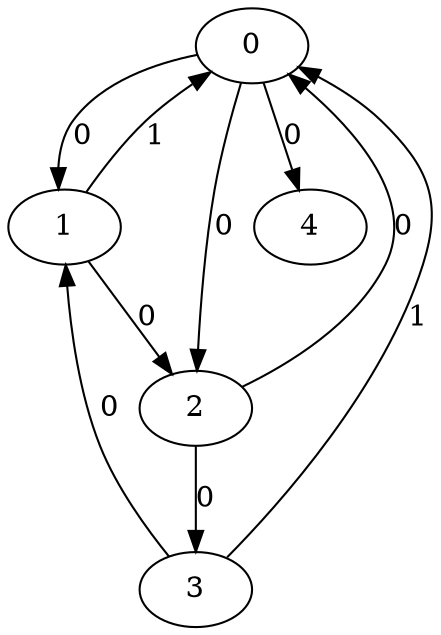 // Source:2044 Canonical: -1 0 0 -1 0 1 -1 0 -1 -1 0 -1 -1 0 -1 1 0 -1 -1 -1 -1 -1 -1 -1 -1
digraph HRA_from_2044_graph_000 {
  0 -> 1 [label="0"];
  0 -> 2 [label="0"];
  1 -> 0 [label="1"];
  1 -> 2 [label="0"];
  2 -> 0 [label="0"];
  2 -> 3 [label="0"];
  3 -> 0 [label="1"];
  3 -> 1 [label="0"];
  0 -> 4 [label="0"];
}

// Source:2044 Canonical: -1 0 0 -1 0 1 -1 0 -1 -1 0 -1 -1 0 -1 1 0 -1 -1 -1 0 -1 -1 -1 -1
digraph HRA_from_2044_graph_001 {
  0 -> 1 [label="0"];
  0 -> 2 [label="0"];
  1 -> 0 [label="1"];
  1 -> 2 [label="0"];
  2 -> 0 [label="0"];
  2 -> 3 [label="0"];
  3 -> 0 [label="1"];
  3 -> 1 [label="0"];
  0 -> 4 [label="0"];
  4 -> 0 [label="0"];
}

// Source:2044 Canonical: -1 0 0 -1 -1 1 -1 0 -1 0 0 -1 -1 0 -1 1 0 -1 -1 -1 -1 -1 -1 -1 -1
digraph HRA_from_2044_graph_002 {
  0 -> 1 [label="0"];
  0 -> 2 [label="0"];
  1 -> 0 [label="1"];
  1 -> 2 [label="0"];
  2 -> 0 [label="0"];
  2 -> 3 [label="0"];
  3 -> 0 [label="1"];
  3 -> 1 [label="0"];
  1 -> 4 [label="0"];
}

// Source:2044 Canonical: -1 0 0 -1 0 1 -1 0 -1 0 0 -1 -1 0 -1 1 0 -1 -1 -1 -1 -1 -1 -1 -1
digraph HRA_from_2044_graph_003 {
  0 -> 1 [label="0"];
  0 -> 2 [label="0"];
  1 -> 0 [label="1"];
  1 -> 2 [label="0"];
  2 -> 0 [label="0"];
  2 -> 3 [label="0"];
  3 -> 0 [label="1"];
  3 -> 1 [label="0"];
  0 -> 4 [label="0"];
  1 -> 4 [label="0"];
}

// Source:2044 Canonical: -1 0 0 -1 -1 1 -1 0 -1 0 0 -1 -1 0 -1 1 0 -1 -1 -1 0 -1 -1 -1 -1
digraph HRA_from_2044_graph_004 {
  0 -> 1 [label="0"];
  0 -> 2 [label="0"];
  1 -> 0 [label="1"];
  1 -> 2 [label="0"];
  2 -> 0 [label="0"];
  2 -> 3 [label="0"];
  3 -> 0 [label="1"];
  3 -> 1 [label="0"];
  4 -> 0 [label="0"];
  1 -> 4 [label="0"];
}

// Source:2044 Canonical: -1 0 0 -1 0 1 -1 0 -1 0 0 -1 -1 0 -1 1 0 -1 -1 -1 0 -1 -1 -1 -1
digraph HRA_from_2044_graph_005 {
  0 -> 1 [label="0"];
  0 -> 2 [label="0"];
  1 -> 0 [label="1"];
  1 -> 2 [label="0"];
  2 -> 0 [label="0"];
  2 -> 3 [label="0"];
  3 -> 0 [label="1"];
  3 -> 1 [label="0"];
  0 -> 4 [label="0"];
  4 -> 0 [label="0"];
  1 -> 4 [label="0"];
}

// Source:2044 Canonical: -1 0 0 -1 0 1 -1 0 -1 -1 0 -1 -1 0 -1 1 0 -1 -1 -1 -1 0 -1 -1 -1
digraph HRA_from_2044_graph_006 {
  0 -> 1 [label="0"];
  0 -> 2 [label="0"];
  1 -> 0 [label="1"];
  1 -> 2 [label="0"];
  2 -> 0 [label="0"];
  2 -> 3 [label="0"];
  3 -> 0 [label="1"];
  3 -> 1 [label="0"];
  0 -> 4 [label="0"];
  4 -> 1 [label="0"];
}

// Source:2044 Canonical: -1 0 0 -1 0 1 -1 0 -1 -1 0 -1 -1 0 -1 1 0 -1 -1 -1 0 0 -1 -1 -1
digraph HRA_from_2044_graph_007 {
  0 -> 1 [label="0"];
  0 -> 2 [label="0"];
  1 -> 0 [label="1"];
  1 -> 2 [label="0"];
  2 -> 0 [label="0"];
  2 -> 3 [label="0"];
  3 -> 0 [label="1"];
  3 -> 1 [label="0"];
  0 -> 4 [label="0"];
  4 -> 0 [label="0"];
  4 -> 1 [label="0"];
}

// Source:2044 Canonical: -1 0 0 -1 -1 1 -1 0 -1 0 0 -1 -1 0 -1 1 0 -1 -1 -1 -1 0 -1 -1 -1
digraph HRA_from_2044_graph_008 {
  0 -> 1 [label="0"];
  0 -> 2 [label="0"];
  1 -> 0 [label="1"];
  1 -> 2 [label="0"];
  2 -> 0 [label="0"];
  2 -> 3 [label="0"];
  3 -> 0 [label="1"];
  3 -> 1 [label="0"];
  1 -> 4 [label="0"];
  4 -> 1 [label="0"];
}

// Source:2044 Canonical: -1 0 0 -1 0 1 -1 0 -1 0 0 -1 -1 0 -1 1 0 -1 -1 -1 -1 0 -1 -1 -1
digraph HRA_from_2044_graph_009 {
  0 -> 1 [label="0"];
  0 -> 2 [label="0"];
  1 -> 0 [label="1"];
  1 -> 2 [label="0"];
  2 -> 0 [label="0"];
  2 -> 3 [label="0"];
  3 -> 0 [label="1"];
  3 -> 1 [label="0"];
  0 -> 4 [label="0"];
  1 -> 4 [label="0"];
  4 -> 1 [label="0"];
}

// Source:2044 Canonical: -1 0 0 -1 -1 1 -1 0 -1 0 0 -1 -1 0 -1 1 0 -1 -1 -1 0 0 -1 -1 -1
digraph HRA_from_2044_graph_010 {
  0 -> 1 [label="0"];
  0 -> 2 [label="0"];
  1 -> 0 [label="1"];
  1 -> 2 [label="0"];
  2 -> 0 [label="0"];
  2 -> 3 [label="0"];
  3 -> 0 [label="1"];
  3 -> 1 [label="0"];
  4 -> 0 [label="0"];
  1 -> 4 [label="0"];
  4 -> 1 [label="0"];
}

// Source:2044 Canonical: -1 0 0 -1 0 1 -1 0 -1 0 0 -1 -1 0 -1 1 0 -1 -1 -1 0 0 -1 -1 -1
digraph HRA_from_2044_graph_011 {
  0 -> 1 [label="0"];
  0 -> 2 [label="0"];
  1 -> 0 [label="1"];
  1 -> 2 [label="0"];
  2 -> 0 [label="0"];
  2 -> 3 [label="0"];
  3 -> 0 [label="1"];
  3 -> 1 [label="0"];
  0 -> 4 [label="0"];
  4 -> 0 [label="0"];
  1 -> 4 [label="0"];
  4 -> 1 [label="0"];
}

// Source:2044 Canonical: -1 0 0 -1 -1 1 -1 0 -1 -1 0 -1 -1 0 0 1 0 -1 -1 -1 -1 -1 -1 -1 -1
digraph HRA_from_2044_graph_012 {
  0 -> 1 [label="0"];
  0 -> 2 [label="0"];
  1 -> 0 [label="1"];
  1 -> 2 [label="0"];
  2 -> 0 [label="0"];
  2 -> 3 [label="0"];
  3 -> 0 [label="1"];
  3 -> 1 [label="0"];
  2 -> 4 [label="0"];
}

// Source:2044 Canonical: -1 0 0 -1 0 1 -1 0 -1 -1 0 -1 -1 0 0 1 0 -1 -1 -1 -1 -1 -1 -1 -1
digraph HRA_from_2044_graph_013 {
  0 -> 1 [label="0"];
  0 -> 2 [label="0"];
  1 -> 0 [label="1"];
  1 -> 2 [label="0"];
  2 -> 0 [label="0"];
  2 -> 3 [label="0"];
  3 -> 0 [label="1"];
  3 -> 1 [label="0"];
  0 -> 4 [label="0"];
  2 -> 4 [label="0"];
}

// Source:2044 Canonical: -1 0 0 -1 -1 1 -1 0 -1 -1 0 -1 -1 0 0 1 0 -1 -1 -1 0 -1 -1 -1 -1
digraph HRA_from_2044_graph_014 {
  0 -> 1 [label="0"];
  0 -> 2 [label="0"];
  1 -> 0 [label="1"];
  1 -> 2 [label="0"];
  2 -> 0 [label="0"];
  2 -> 3 [label="0"];
  3 -> 0 [label="1"];
  3 -> 1 [label="0"];
  4 -> 0 [label="0"];
  2 -> 4 [label="0"];
}

// Source:2044 Canonical: -1 0 0 -1 0 1 -1 0 -1 -1 0 -1 -1 0 0 1 0 -1 -1 -1 0 -1 -1 -1 -1
digraph HRA_from_2044_graph_015 {
  0 -> 1 [label="0"];
  0 -> 2 [label="0"];
  1 -> 0 [label="1"];
  1 -> 2 [label="0"];
  2 -> 0 [label="0"];
  2 -> 3 [label="0"];
  3 -> 0 [label="1"];
  3 -> 1 [label="0"];
  0 -> 4 [label="0"];
  4 -> 0 [label="0"];
  2 -> 4 [label="0"];
}

// Source:2044 Canonical: -1 0 0 -1 -1 1 -1 0 -1 0 0 -1 -1 0 0 1 0 -1 -1 -1 -1 -1 -1 -1 -1
digraph HRA_from_2044_graph_016 {
  0 -> 1 [label="0"];
  0 -> 2 [label="0"];
  1 -> 0 [label="1"];
  1 -> 2 [label="0"];
  2 -> 0 [label="0"];
  2 -> 3 [label="0"];
  3 -> 0 [label="1"];
  3 -> 1 [label="0"];
  1 -> 4 [label="0"];
  2 -> 4 [label="0"];
}

// Source:2044 Canonical: -1 0 0 -1 0 1 -1 0 -1 0 0 -1 -1 0 0 1 0 -1 -1 -1 -1 -1 -1 -1 -1
digraph HRA_from_2044_graph_017 {
  0 -> 1 [label="0"];
  0 -> 2 [label="0"];
  1 -> 0 [label="1"];
  1 -> 2 [label="0"];
  2 -> 0 [label="0"];
  2 -> 3 [label="0"];
  3 -> 0 [label="1"];
  3 -> 1 [label="0"];
  0 -> 4 [label="0"];
  1 -> 4 [label="0"];
  2 -> 4 [label="0"];
}

// Source:2044 Canonical: -1 0 0 -1 -1 1 -1 0 -1 0 0 -1 -1 0 0 1 0 -1 -1 -1 0 -1 -1 -1 -1
digraph HRA_from_2044_graph_018 {
  0 -> 1 [label="0"];
  0 -> 2 [label="0"];
  1 -> 0 [label="1"];
  1 -> 2 [label="0"];
  2 -> 0 [label="0"];
  2 -> 3 [label="0"];
  3 -> 0 [label="1"];
  3 -> 1 [label="0"];
  4 -> 0 [label="0"];
  1 -> 4 [label="0"];
  2 -> 4 [label="0"];
}

// Source:2044 Canonical: -1 0 0 -1 0 1 -1 0 -1 0 0 -1 -1 0 0 1 0 -1 -1 -1 0 -1 -1 -1 -1
digraph HRA_from_2044_graph_019 {
  0 -> 1 [label="0"];
  0 -> 2 [label="0"];
  1 -> 0 [label="1"];
  1 -> 2 [label="0"];
  2 -> 0 [label="0"];
  2 -> 3 [label="0"];
  3 -> 0 [label="1"];
  3 -> 1 [label="0"];
  0 -> 4 [label="0"];
  4 -> 0 [label="0"];
  1 -> 4 [label="0"];
  2 -> 4 [label="0"];
}

// Source:2044 Canonical: -1 0 0 -1 -1 1 -1 0 -1 -1 0 -1 -1 0 0 1 0 -1 -1 -1 -1 0 -1 -1 -1
digraph HRA_from_2044_graph_020 {
  0 -> 1 [label="0"];
  0 -> 2 [label="0"];
  1 -> 0 [label="1"];
  1 -> 2 [label="0"];
  2 -> 0 [label="0"];
  2 -> 3 [label="0"];
  3 -> 0 [label="1"];
  3 -> 1 [label="0"];
  4 -> 1 [label="0"];
  2 -> 4 [label="0"];
}

// Source:2044 Canonical: -1 0 0 -1 0 1 -1 0 -1 -1 0 -1 -1 0 0 1 0 -1 -1 -1 -1 0 -1 -1 -1
digraph HRA_from_2044_graph_021 {
  0 -> 1 [label="0"];
  0 -> 2 [label="0"];
  1 -> 0 [label="1"];
  1 -> 2 [label="0"];
  2 -> 0 [label="0"];
  2 -> 3 [label="0"];
  3 -> 0 [label="1"];
  3 -> 1 [label="0"];
  0 -> 4 [label="0"];
  4 -> 1 [label="0"];
  2 -> 4 [label="0"];
}

// Source:2044 Canonical: -1 0 0 -1 -1 1 -1 0 -1 -1 0 -1 -1 0 0 1 0 -1 -1 -1 0 0 -1 -1 -1
digraph HRA_from_2044_graph_022 {
  0 -> 1 [label="0"];
  0 -> 2 [label="0"];
  1 -> 0 [label="1"];
  1 -> 2 [label="0"];
  2 -> 0 [label="0"];
  2 -> 3 [label="0"];
  3 -> 0 [label="1"];
  3 -> 1 [label="0"];
  4 -> 0 [label="0"];
  4 -> 1 [label="0"];
  2 -> 4 [label="0"];
}

// Source:2044 Canonical: -1 0 0 -1 0 1 -1 0 -1 -1 0 -1 -1 0 0 1 0 -1 -1 -1 0 0 -1 -1 -1
digraph HRA_from_2044_graph_023 {
  0 -> 1 [label="0"];
  0 -> 2 [label="0"];
  1 -> 0 [label="1"];
  1 -> 2 [label="0"];
  2 -> 0 [label="0"];
  2 -> 3 [label="0"];
  3 -> 0 [label="1"];
  3 -> 1 [label="0"];
  0 -> 4 [label="0"];
  4 -> 0 [label="0"];
  4 -> 1 [label="0"];
  2 -> 4 [label="0"];
}

// Source:2044 Canonical: -1 0 0 -1 -1 1 -1 0 -1 0 0 -1 -1 0 0 1 0 -1 -1 -1 -1 0 -1 -1 -1
digraph HRA_from_2044_graph_024 {
  0 -> 1 [label="0"];
  0 -> 2 [label="0"];
  1 -> 0 [label="1"];
  1 -> 2 [label="0"];
  2 -> 0 [label="0"];
  2 -> 3 [label="0"];
  3 -> 0 [label="1"];
  3 -> 1 [label="0"];
  1 -> 4 [label="0"];
  4 -> 1 [label="0"];
  2 -> 4 [label="0"];
}

// Source:2044 Canonical: -1 0 0 -1 0 1 -1 0 -1 0 0 -1 -1 0 0 1 0 -1 -1 -1 -1 0 -1 -1 -1
digraph HRA_from_2044_graph_025 {
  0 -> 1 [label="0"];
  0 -> 2 [label="0"];
  1 -> 0 [label="1"];
  1 -> 2 [label="0"];
  2 -> 0 [label="0"];
  2 -> 3 [label="0"];
  3 -> 0 [label="1"];
  3 -> 1 [label="0"];
  0 -> 4 [label="0"];
  1 -> 4 [label="0"];
  4 -> 1 [label="0"];
  2 -> 4 [label="0"];
}

// Source:2044 Canonical: -1 0 0 -1 -1 1 -1 0 -1 0 0 -1 -1 0 0 1 0 -1 -1 -1 0 0 -1 -1 -1
digraph HRA_from_2044_graph_026 {
  0 -> 1 [label="0"];
  0 -> 2 [label="0"];
  1 -> 0 [label="1"];
  1 -> 2 [label="0"];
  2 -> 0 [label="0"];
  2 -> 3 [label="0"];
  3 -> 0 [label="1"];
  3 -> 1 [label="0"];
  4 -> 0 [label="0"];
  1 -> 4 [label="0"];
  4 -> 1 [label="0"];
  2 -> 4 [label="0"];
}

// Source:2044 Canonical: -1 0 0 -1 0 1 -1 0 -1 0 0 -1 -1 0 0 1 0 -1 -1 -1 0 0 -1 -1 -1
digraph HRA_from_2044_graph_027 {
  0 -> 1 [label="0"];
  0 -> 2 [label="0"];
  1 -> 0 [label="1"];
  1 -> 2 [label="0"];
  2 -> 0 [label="0"];
  2 -> 3 [label="0"];
  3 -> 0 [label="1"];
  3 -> 1 [label="0"];
  0 -> 4 [label="0"];
  4 -> 0 [label="0"];
  1 -> 4 [label="0"];
  4 -> 1 [label="0"];
  2 -> 4 [label="0"];
}

// Source:2044 Canonical: -1 0 0 -1 0 1 -1 0 -1 -1 0 -1 -1 0 -1 1 0 -1 -1 -1 -1 -1 0 -1 -1
digraph HRA_from_2044_graph_028 {
  0 -> 1 [label="0"];
  0 -> 2 [label="0"];
  1 -> 0 [label="1"];
  1 -> 2 [label="0"];
  2 -> 0 [label="0"];
  2 -> 3 [label="0"];
  3 -> 0 [label="1"];
  3 -> 1 [label="0"];
  0 -> 4 [label="0"];
  4 -> 2 [label="0"];
}

// Source:2044 Canonical: -1 0 0 -1 0 1 -1 0 -1 -1 0 -1 -1 0 -1 1 0 -1 -1 -1 0 -1 0 -1 -1
digraph HRA_from_2044_graph_029 {
  0 -> 1 [label="0"];
  0 -> 2 [label="0"];
  1 -> 0 [label="1"];
  1 -> 2 [label="0"];
  2 -> 0 [label="0"];
  2 -> 3 [label="0"];
  3 -> 0 [label="1"];
  3 -> 1 [label="0"];
  0 -> 4 [label="0"];
  4 -> 0 [label="0"];
  4 -> 2 [label="0"];
}

// Source:2044 Canonical: -1 0 0 -1 -1 1 -1 0 -1 0 0 -1 -1 0 -1 1 0 -1 -1 -1 -1 -1 0 -1 -1
digraph HRA_from_2044_graph_030 {
  0 -> 1 [label="0"];
  0 -> 2 [label="0"];
  1 -> 0 [label="1"];
  1 -> 2 [label="0"];
  2 -> 0 [label="0"];
  2 -> 3 [label="0"];
  3 -> 0 [label="1"];
  3 -> 1 [label="0"];
  1 -> 4 [label="0"];
  4 -> 2 [label="0"];
}

// Source:2044 Canonical: -1 0 0 -1 0 1 -1 0 -1 0 0 -1 -1 0 -1 1 0 -1 -1 -1 -1 -1 0 -1 -1
digraph HRA_from_2044_graph_031 {
  0 -> 1 [label="0"];
  0 -> 2 [label="0"];
  1 -> 0 [label="1"];
  1 -> 2 [label="0"];
  2 -> 0 [label="0"];
  2 -> 3 [label="0"];
  3 -> 0 [label="1"];
  3 -> 1 [label="0"];
  0 -> 4 [label="0"];
  1 -> 4 [label="0"];
  4 -> 2 [label="0"];
}

// Source:2044 Canonical: -1 0 0 -1 -1 1 -1 0 -1 0 0 -1 -1 0 -1 1 0 -1 -1 -1 0 -1 0 -1 -1
digraph HRA_from_2044_graph_032 {
  0 -> 1 [label="0"];
  0 -> 2 [label="0"];
  1 -> 0 [label="1"];
  1 -> 2 [label="0"];
  2 -> 0 [label="0"];
  2 -> 3 [label="0"];
  3 -> 0 [label="1"];
  3 -> 1 [label="0"];
  4 -> 0 [label="0"];
  1 -> 4 [label="0"];
  4 -> 2 [label="0"];
}

// Source:2044 Canonical: -1 0 0 -1 0 1 -1 0 -1 0 0 -1 -1 0 -1 1 0 -1 -1 -1 0 -1 0 -1 -1
digraph HRA_from_2044_graph_033 {
  0 -> 1 [label="0"];
  0 -> 2 [label="0"];
  1 -> 0 [label="1"];
  1 -> 2 [label="0"];
  2 -> 0 [label="0"];
  2 -> 3 [label="0"];
  3 -> 0 [label="1"];
  3 -> 1 [label="0"];
  0 -> 4 [label="0"];
  4 -> 0 [label="0"];
  1 -> 4 [label="0"];
  4 -> 2 [label="0"];
}

// Source:2044 Canonical: -1 0 0 -1 0 1 -1 0 -1 -1 0 -1 -1 0 -1 1 0 -1 -1 -1 -1 0 0 -1 -1
digraph HRA_from_2044_graph_034 {
  0 -> 1 [label="0"];
  0 -> 2 [label="0"];
  1 -> 0 [label="1"];
  1 -> 2 [label="0"];
  2 -> 0 [label="0"];
  2 -> 3 [label="0"];
  3 -> 0 [label="1"];
  3 -> 1 [label="0"];
  0 -> 4 [label="0"];
  4 -> 1 [label="0"];
  4 -> 2 [label="0"];
}

// Source:2044 Canonical: -1 0 0 -1 0 1 -1 0 -1 -1 0 -1 -1 0 -1 1 0 -1 -1 -1 0 0 0 -1 -1
digraph HRA_from_2044_graph_035 {
  0 -> 1 [label="0"];
  0 -> 2 [label="0"];
  1 -> 0 [label="1"];
  1 -> 2 [label="0"];
  2 -> 0 [label="0"];
  2 -> 3 [label="0"];
  3 -> 0 [label="1"];
  3 -> 1 [label="0"];
  0 -> 4 [label="0"];
  4 -> 0 [label="0"];
  4 -> 1 [label="0"];
  4 -> 2 [label="0"];
}

// Source:2044 Canonical: -1 0 0 -1 -1 1 -1 0 -1 0 0 -1 -1 0 -1 1 0 -1 -1 -1 -1 0 0 -1 -1
digraph HRA_from_2044_graph_036 {
  0 -> 1 [label="0"];
  0 -> 2 [label="0"];
  1 -> 0 [label="1"];
  1 -> 2 [label="0"];
  2 -> 0 [label="0"];
  2 -> 3 [label="0"];
  3 -> 0 [label="1"];
  3 -> 1 [label="0"];
  1 -> 4 [label="0"];
  4 -> 1 [label="0"];
  4 -> 2 [label="0"];
}

// Source:2044 Canonical: -1 0 0 -1 0 1 -1 0 -1 0 0 -1 -1 0 -1 1 0 -1 -1 -1 -1 0 0 -1 -1
digraph HRA_from_2044_graph_037 {
  0 -> 1 [label="0"];
  0 -> 2 [label="0"];
  1 -> 0 [label="1"];
  1 -> 2 [label="0"];
  2 -> 0 [label="0"];
  2 -> 3 [label="0"];
  3 -> 0 [label="1"];
  3 -> 1 [label="0"];
  0 -> 4 [label="0"];
  1 -> 4 [label="0"];
  4 -> 1 [label="0"];
  4 -> 2 [label="0"];
}

// Source:2044 Canonical: -1 0 0 -1 -1 1 -1 0 -1 0 0 -1 -1 0 -1 1 0 -1 -1 -1 0 0 0 -1 -1
digraph HRA_from_2044_graph_038 {
  0 -> 1 [label="0"];
  0 -> 2 [label="0"];
  1 -> 0 [label="1"];
  1 -> 2 [label="0"];
  2 -> 0 [label="0"];
  2 -> 3 [label="0"];
  3 -> 0 [label="1"];
  3 -> 1 [label="0"];
  4 -> 0 [label="0"];
  1 -> 4 [label="0"];
  4 -> 1 [label="0"];
  4 -> 2 [label="0"];
}

// Source:2044 Canonical: -1 0 0 -1 0 1 -1 0 -1 0 0 -1 -1 0 -1 1 0 -1 -1 -1 0 0 0 -1 -1
digraph HRA_from_2044_graph_039 {
  0 -> 1 [label="0"];
  0 -> 2 [label="0"];
  1 -> 0 [label="1"];
  1 -> 2 [label="0"];
  2 -> 0 [label="0"];
  2 -> 3 [label="0"];
  3 -> 0 [label="1"];
  3 -> 1 [label="0"];
  0 -> 4 [label="0"];
  4 -> 0 [label="0"];
  1 -> 4 [label="0"];
  4 -> 1 [label="0"];
  4 -> 2 [label="0"];
}

// Source:2044 Canonical: -1 0 0 -1 -1 1 -1 0 -1 -1 0 -1 -1 0 0 1 0 -1 -1 -1 -1 -1 0 -1 -1
digraph HRA_from_2044_graph_040 {
  0 -> 1 [label="0"];
  0 -> 2 [label="0"];
  1 -> 0 [label="1"];
  1 -> 2 [label="0"];
  2 -> 0 [label="0"];
  2 -> 3 [label="0"];
  3 -> 0 [label="1"];
  3 -> 1 [label="0"];
  2 -> 4 [label="0"];
  4 -> 2 [label="0"];
}

// Source:2044 Canonical: -1 0 0 -1 0 1 -1 0 -1 -1 0 -1 -1 0 0 1 0 -1 -1 -1 -1 -1 0 -1 -1
digraph HRA_from_2044_graph_041 {
  0 -> 1 [label="0"];
  0 -> 2 [label="0"];
  1 -> 0 [label="1"];
  1 -> 2 [label="0"];
  2 -> 0 [label="0"];
  2 -> 3 [label="0"];
  3 -> 0 [label="1"];
  3 -> 1 [label="0"];
  0 -> 4 [label="0"];
  2 -> 4 [label="0"];
  4 -> 2 [label="0"];
}

// Source:2044 Canonical: -1 0 0 -1 -1 1 -1 0 -1 -1 0 -1 -1 0 0 1 0 -1 -1 -1 0 -1 0 -1 -1
digraph HRA_from_2044_graph_042 {
  0 -> 1 [label="0"];
  0 -> 2 [label="0"];
  1 -> 0 [label="1"];
  1 -> 2 [label="0"];
  2 -> 0 [label="0"];
  2 -> 3 [label="0"];
  3 -> 0 [label="1"];
  3 -> 1 [label="0"];
  4 -> 0 [label="0"];
  2 -> 4 [label="0"];
  4 -> 2 [label="0"];
}

// Source:2044 Canonical: -1 0 0 -1 0 1 -1 0 -1 -1 0 -1 -1 0 0 1 0 -1 -1 -1 0 -1 0 -1 -1
digraph HRA_from_2044_graph_043 {
  0 -> 1 [label="0"];
  0 -> 2 [label="0"];
  1 -> 0 [label="1"];
  1 -> 2 [label="0"];
  2 -> 0 [label="0"];
  2 -> 3 [label="0"];
  3 -> 0 [label="1"];
  3 -> 1 [label="0"];
  0 -> 4 [label="0"];
  4 -> 0 [label="0"];
  2 -> 4 [label="0"];
  4 -> 2 [label="0"];
}

// Source:2044 Canonical: -1 0 0 -1 -1 1 -1 0 -1 0 0 -1 -1 0 0 1 0 -1 -1 -1 -1 -1 0 -1 -1
digraph HRA_from_2044_graph_044 {
  0 -> 1 [label="0"];
  0 -> 2 [label="0"];
  1 -> 0 [label="1"];
  1 -> 2 [label="0"];
  2 -> 0 [label="0"];
  2 -> 3 [label="0"];
  3 -> 0 [label="1"];
  3 -> 1 [label="0"];
  1 -> 4 [label="0"];
  2 -> 4 [label="0"];
  4 -> 2 [label="0"];
}

// Source:2044 Canonical: -1 0 0 -1 0 1 -1 0 -1 0 0 -1 -1 0 0 1 0 -1 -1 -1 -1 -1 0 -1 -1
digraph HRA_from_2044_graph_045 {
  0 -> 1 [label="0"];
  0 -> 2 [label="0"];
  1 -> 0 [label="1"];
  1 -> 2 [label="0"];
  2 -> 0 [label="0"];
  2 -> 3 [label="0"];
  3 -> 0 [label="1"];
  3 -> 1 [label="0"];
  0 -> 4 [label="0"];
  1 -> 4 [label="0"];
  2 -> 4 [label="0"];
  4 -> 2 [label="0"];
}

// Source:2044 Canonical: -1 0 0 -1 -1 1 -1 0 -1 0 0 -1 -1 0 0 1 0 -1 -1 -1 0 -1 0 -1 -1
digraph HRA_from_2044_graph_046 {
  0 -> 1 [label="0"];
  0 -> 2 [label="0"];
  1 -> 0 [label="1"];
  1 -> 2 [label="0"];
  2 -> 0 [label="0"];
  2 -> 3 [label="0"];
  3 -> 0 [label="1"];
  3 -> 1 [label="0"];
  4 -> 0 [label="0"];
  1 -> 4 [label="0"];
  2 -> 4 [label="0"];
  4 -> 2 [label="0"];
}

// Source:2044 Canonical: -1 0 0 -1 0 1 -1 0 -1 0 0 -1 -1 0 0 1 0 -1 -1 -1 0 -1 0 -1 -1
digraph HRA_from_2044_graph_047 {
  0 -> 1 [label="0"];
  0 -> 2 [label="0"];
  1 -> 0 [label="1"];
  1 -> 2 [label="0"];
  2 -> 0 [label="0"];
  2 -> 3 [label="0"];
  3 -> 0 [label="1"];
  3 -> 1 [label="0"];
  0 -> 4 [label="0"];
  4 -> 0 [label="0"];
  1 -> 4 [label="0"];
  2 -> 4 [label="0"];
  4 -> 2 [label="0"];
}

// Source:2044 Canonical: -1 0 0 -1 -1 1 -1 0 -1 -1 0 -1 -1 0 0 1 0 -1 -1 -1 -1 0 0 -1 -1
digraph HRA_from_2044_graph_048 {
  0 -> 1 [label="0"];
  0 -> 2 [label="0"];
  1 -> 0 [label="1"];
  1 -> 2 [label="0"];
  2 -> 0 [label="0"];
  2 -> 3 [label="0"];
  3 -> 0 [label="1"];
  3 -> 1 [label="0"];
  4 -> 1 [label="0"];
  2 -> 4 [label="0"];
  4 -> 2 [label="0"];
}

// Source:2044 Canonical: -1 0 0 -1 0 1 -1 0 -1 -1 0 -1 -1 0 0 1 0 -1 -1 -1 -1 0 0 -1 -1
digraph HRA_from_2044_graph_049 {
  0 -> 1 [label="0"];
  0 -> 2 [label="0"];
  1 -> 0 [label="1"];
  1 -> 2 [label="0"];
  2 -> 0 [label="0"];
  2 -> 3 [label="0"];
  3 -> 0 [label="1"];
  3 -> 1 [label="0"];
  0 -> 4 [label="0"];
  4 -> 1 [label="0"];
  2 -> 4 [label="0"];
  4 -> 2 [label="0"];
}

// Source:2044 Canonical: -1 0 0 -1 -1 1 -1 0 -1 -1 0 -1 -1 0 0 1 0 -1 -1 -1 0 0 0 -1 -1
digraph HRA_from_2044_graph_050 {
  0 -> 1 [label="0"];
  0 -> 2 [label="0"];
  1 -> 0 [label="1"];
  1 -> 2 [label="0"];
  2 -> 0 [label="0"];
  2 -> 3 [label="0"];
  3 -> 0 [label="1"];
  3 -> 1 [label="0"];
  4 -> 0 [label="0"];
  4 -> 1 [label="0"];
  2 -> 4 [label="0"];
  4 -> 2 [label="0"];
}

// Source:2044 Canonical: -1 0 0 -1 0 1 -1 0 -1 -1 0 -1 -1 0 0 1 0 -1 -1 -1 0 0 0 -1 -1
digraph HRA_from_2044_graph_051 {
  0 -> 1 [label="0"];
  0 -> 2 [label="0"];
  1 -> 0 [label="1"];
  1 -> 2 [label="0"];
  2 -> 0 [label="0"];
  2 -> 3 [label="0"];
  3 -> 0 [label="1"];
  3 -> 1 [label="0"];
  0 -> 4 [label="0"];
  4 -> 0 [label="0"];
  4 -> 1 [label="0"];
  2 -> 4 [label="0"];
  4 -> 2 [label="0"];
}

// Source:2044 Canonical: -1 0 0 -1 -1 1 -1 0 -1 0 0 -1 -1 0 0 1 0 -1 -1 -1 -1 0 0 -1 -1
digraph HRA_from_2044_graph_052 {
  0 -> 1 [label="0"];
  0 -> 2 [label="0"];
  1 -> 0 [label="1"];
  1 -> 2 [label="0"];
  2 -> 0 [label="0"];
  2 -> 3 [label="0"];
  3 -> 0 [label="1"];
  3 -> 1 [label="0"];
  1 -> 4 [label="0"];
  4 -> 1 [label="0"];
  2 -> 4 [label="0"];
  4 -> 2 [label="0"];
}

// Source:2044 Canonical: -1 0 0 -1 0 1 -1 0 -1 0 0 -1 -1 0 0 1 0 -1 -1 -1 -1 0 0 -1 -1
digraph HRA_from_2044_graph_053 {
  0 -> 1 [label="0"];
  0 -> 2 [label="0"];
  1 -> 0 [label="1"];
  1 -> 2 [label="0"];
  2 -> 0 [label="0"];
  2 -> 3 [label="0"];
  3 -> 0 [label="1"];
  3 -> 1 [label="0"];
  0 -> 4 [label="0"];
  1 -> 4 [label="0"];
  4 -> 1 [label="0"];
  2 -> 4 [label="0"];
  4 -> 2 [label="0"];
}

// Source:2044 Canonical: -1 0 0 -1 -1 1 -1 0 -1 0 0 -1 -1 0 0 1 0 -1 -1 -1 0 0 0 -1 -1
digraph HRA_from_2044_graph_054 {
  0 -> 1 [label="0"];
  0 -> 2 [label="0"];
  1 -> 0 [label="1"];
  1 -> 2 [label="0"];
  2 -> 0 [label="0"];
  2 -> 3 [label="0"];
  3 -> 0 [label="1"];
  3 -> 1 [label="0"];
  4 -> 0 [label="0"];
  1 -> 4 [label="0"];
  4 -> 1 [label="0"];
  2 -> 4 [label="0"];
  4 -> 2 [label="0"];
}

// Source:2044 Canonical: -1 0 0 -1 0 1 -1 0 -1 0 0 -1 -1 0 0 1 0 -1 -1 -1 0 0 0 -1 -1
digraph HRA_from_2044_graph_055 {
  0 -> 1 [label="0"];
  0 -> 2 [label="0"];
  1 -> 0 [label="1"];
  1 -> 2 [label="0"];
  2 -> 0 [label="0"];
  2 -> 3 [label="0"];
  3 -> 0 [label="1"];
  3 -> 1 [label="0"];
  0 -> 4 [label="0"];
  4 -> 0 [label="0"];
  1 -> 4 [label="0"];
  4 -> 1 [label="0"];
  2 -> 4 [label="0"];
  4 -> 2 [label="0"];
}

// Source:2044 Canonical: -1 0 0 -1 -1 1 -1 0 -1 -1 0 -1 -1 0 -1 1 0 -1 -1 0 -1 -1 -1 -1 -1
digraph HRA_from_2044_graph_056 {
  0 -> 1 [label="0"];
  0 -> 2 [label="0"];
  1 -> 0 [label="1"];
  1 -> 2 [label="0"];
  2 -> 0 [label="0"];
  2 -> 3 [label="0"];
  3 -> 0 [label="1"];
  3 -> 1 [label="0"];
  3 -> 4 [label="0"];
}

// Source:2044 Canonical: -1 0 0 -1 0 1 -1 0 -1 -1 0 -1 -1 0 -1 1 0 -1 -1 0 -1 -1 -1 -1 -1
digraph HRA_from_2044_graph_057 {
  0 -> 1 [label="0"];
  0 -> 2 [label="0"];
  1 -> 0 [label="1"];
  1 -> 2 [label="0"];
  2 -> 0 [label="0"];
  2 -> 3 [label="0"];
  3 -> 0 [label="1"];
  3 -> 1 [label="0"];
  0 -> 4 [label="0"];
  3 -> 4 [label="0"];
}

// Source:2044 Canonical: -1 0 0 -1 -1 1 -1 0 -1 -1 0 -1 -1 0 -1 1 0 -1 -1 0 0 -1 -1 -1 -1
digraph HRA_from_2044_graph_058 {
  0 -> 1 [label="0"];
  0 -> 2 [label="0"];
  1 -> 0 [label="1"];
  1 -> 2 [label="0"];
  2 -> 0 [label="0"];
  2 -> 3 [label="0"];
  3 -> 0 [label="1"];
  3 -> 1 [label="0"];
  4 -> 0 [label="0"];
  3 -> 4 [label="0"];
}

// Source:2044 Canonical: -1 0 0 -1 0 1 -1 0 -1 -1 0 -1 -1 0 -1 1 0 -1 -1 0 0 -1 -1 -1 -1
digraph HRA_from_2044_graph_059 {
  0 -> 1 [label="0"];
  0 -> 2 [label="0"];
  1 -> 0 [label="1"];
  1 -> 2 [label="0"];
  2 -> 0 [label="0"];
  2 -> 3 [label="0"];
  3 -> 0 [label="1"];
  3 -> 1 [label="0"];
  0 -> 4 [label="0"];
  4 -> 0 [label="0"];
  3 -> 4 [label="0"];
}

// Source:2044 Canonical: -1 0 0 -1 -1 1 -1 0 -1 0 0 -1 -1 0 -1 1 0 -1 -1 0 -1 -1 -1 -1 -1
digraph HRA_from_2044_graph_060 {
  0 -> 1 [label="0"];
  0 -> 2 [label="0"];
  1 -> 0 [label="1"];
  1 -> 2 [label="0"];
  2 -> 0 [label="0"];
  2 -> 3 [label="0"];
  3 -> 0 [label="1"];
  3 -> 1 [label="0"];
  1 -> 4 [label="0"];
  3 -> 4 [label="0"];
}

// Source:2044 Canonical: -1 0 0 -1 0 1 -1 0 -1 0 0 -1 -1 0 -1 1 0 -1 -1 0 -1 -1 -1 -1 -1
digraph HRA_from_2044_graph_061 {
  0 -> 1 [label="0"];
  0 -> 2 [label="0"];
  1 -> 0 [label="1"];
  1 -> 2 [label="0"];
  2 -> 0 [label="0"];
  2 -> 3 [label="0"];
  3 -> 0 [label="1"];
  3 -> 1 [label="0"];
  0 -> 4 [label="0"];
  1 -> 4 [label="0"];
  3 -> 4 [label="0"];
}

// Source:2044 Canonical: -1 0 0 -1 -1 1 -1 0 -1 0 0 -1 -1 0 -1 1 0 -1 -1 0 0 -1 -1 -1 -1
digraph HRA_from_2044_graph_062 {
  0 -> 1 [label="0"];
  0 -> 2 [label="0"];
  1 -> 0 [label="1"];
  1 -> 2 [label="0"];
  2 -> 0 [label="0"];
  2 -> 3 [label="0"];
  3 -> 0 [label="1"];
  3 -> 1 [label="0"];
  4 -> 0 [label="0"];
  1 -> 4 [label="0"];
  3 -> 4 [label="0"];
}

// Source:2044 Canonical: -1 0 0 -1 0 1 -1 0 -1 0 0 -1 -1 0 -1 1 0 -1 -1 0 0 -1 -1 -1 -1
digraph HRA_from_2044_graph_063 {
  0 -> 1 [label="0"];
  0 -> 2 [label="0"];
  1 -> 0 [label="1"];
  1 -> 2 [label="0"];
  2 -> 0 [label="0"];
  2 -> 3 [label="0"];
  3 -> 0 [label="1"];
  3 -> 1 [label="0"];
  0 -> 4 [label="0"];
  4 -> 0 [label="0"];
  1 -> 4 [label="0"];
  3 -> 4 [label="0"];
}

// Source:2044 Canonical: -1 0 0 -1 -1 1 -1 0 -1 -1 0 -1 -1 0 -1 1 0 -1 -1 0 -1 0 -1 -1 -1
digraph HRA_from_2044_graph_064 {
  0 -> 1 [label="0"];
  0 -> 2 [label="0"];
  1 -> 0 [label="1"];
  1 -> 2 [label="0"];
  2 -> 0 [label="0"];
  2 -> 3 [label="0"];
  3 -> 0 [label="1"];
  3 -> 1 [label="0"];
  4 -> 1 [label="0"];
  3 -> 4 [label="0"];
}

// Source:2044 Canonical: -1 0 0 -1 0 1 -1 0 -1 -1 0 -1 -1 0 -1 1 0 -1 -1 0 -1 0 -1 -1 -1
digraph HRA_from_2044_graph_065 {
  0 -> 1 [label="0"];
  0 -> 2 [label="0"];
  1 -> 0 [label="1"];
  1 -> 2 [label="0"];
  2 -> 0 [label="0"];
  2 -> 3 [label="0"];
  3 -> 0 [label="1"];
  3 -> 1 [label="0"];
  0 -> 4 [label="0"];
  4 -> 1 [label="0"];
  3 -> 4 [label="0"];
}

// Source:2044 Canonical: -1 0 0 -1 -1 1 -1 0 -1 -1 0 -1 -1 0 -1 1 0 -1 -1 0 0 0 -1 -1 -1
digraph HRA_from_2044_graph_066 {
  0 -> 1 [label="0"];
  0 -> 2 [label="0"];
  1 -> 0 [label="1"];
  1 -> 2 [label="0"];
  2 -> 0 [label="0"];
  2 -> 3 [label="0"];
  3 -> 0 [label="1"];
  3 -> 1 [label="0"];
  4 -> 0 [label="0"];
  4 -> 1 [label="0"];
  3 -> 4 [label="0"];
}

// Source:2044 Canonical: -1 0 0 -1 0 1 -1 0 -1 -1 0 -1 -1 0 -1 1 0 -1 -1 0 0 0 -1 -1 -1
digraph HRA_from_2044_graph_067 {
  0 -> 1 [label="0"];
  0 -> 2 [label="0"];
  1 -> 0 [label="1"];
  1 -> 2 [label="0"];
  2 -> 0 [label="0"];
  2 -> 3 [label="0"];
  3 -> 0 [label="1"];
  3 -> 1 [label="0"];
  0 -> 4 [label="0"];
  4 -> 0 [label="0"];
  4 -> 1 [label="0"];
  3 -> 4 [label="0"];
}

// Source:2044 Canonical: -1 0 0 -1 -1 1 -1 0 -1 0 0 -1 -1 0 -1 1 0 -1 -1 0 -1 0 -1 -1 -1
digraph HRA_from_2044_graph_068 {
  0 -> 1 [label="0"];
  0 -> 2 [label="0"];
  1 -> 0 [label="1"];
  1 -> 2 [label="0"];
  2 -> 0 [label="0"];
  2 -> 3 [label="0"];
  3 -> 0 [label="1"];
  3 -> 1 [label="0"];
  1 -> 4 [label="0"];
  4 -> 1 [label="0"];
  3 -> 4 [label="0"];
}

// Source:2044 Canonical: -1 0 0 -1 0 1 -1 0 -1 0 0 -1 -1 0 -1 1 0 -1 -1 0 -1 0 -1 -1 -1
digraph HRA_from_2044_graph_069 {
  0 -> 1 [label="0"];
  0 -> 2 [label="0"];
  1 -> 0 [label="1"];
  1 -> 2 [label="0"];
  2 -> 0 [label="0"];
  2 -> 3 [label="0"];
  3 -> 0 [label="1"];
  3 -> 1 [label="0"];
  0 -> 4 [label="0"];
  1 -> 4 [label="0"];
  4 -> 1 [label="0"];
  3 -> 4 [label="0"];
}

// Source:2044 Canonical: -1 0 0 -1 -1 1 -1 0 -1 0 0 -1 -1 0 -1 1 0 -1 -1 0 0 0 -1 -1 -1
digraph HRA_from_2044_graph_070 {
  0 -> 1 [label="0"];
  0 -> 2 [label="0"];
  1 -> 0 [label="1"];
  1 -> 2 [label="0"];
  2 -> 0 [label="0"];
  2 -> 3 [label="0"];
  3 -> 0 [label="1"];
  3 -> 1 [label="0"];
  4 -> 0 [label="0"];
  1 -> 4 [label="0"];
  4 -> 1 [label="0"];
  3 -> 4 [label="0"];
}

// Source:2044 Canonical: -1 0 0 -1 0 1 -1 0 -1 0 0 -1 -1 0 -1 1 0 -1 -1 0 0 0 -1 -1 -1
digraph HRA_from_2044_graph_071 {
  0 -> 1 [label="0"];
  0 -> 2 [label="0"];
  1 -> 0 [label="1"];
  1 -> 2 [label="0"];
  2 -> 0 [label="0"];
  2 -> 3 [label="0"];
  3 -> 0 [label="1"];
  3 -> 1 [label="0"];
  0 -> 4 [label="0"];
  4 -> 0 [label="0"];
  1 -> 4 [label="0"];
  4 -> 1 [label="0"];
  3 -> 4 [label="0"];
}

// Source:2044 Canonical: -1 0 0 -1 -1 1 -1 0 -1 -1 0 -1 -1 0 0 1 0 -1 -1 0 -1 -1 -1 -1 -1
digraph HRA_from_2044_graph_072 {
  0 -> 1 [label="0"];
  0 -> 2 [label="0"];
  1 -> 0 [label="1"];
  1 -> 2 [label="0"];
  2 -> 0 [label="0"];
  2 -> 3 [label="0"];
  3 -> 0 [label="1"];
  3 -> 1 [label="0"];
  2 -> 4 [label="0"];
  3 -> 4 [label="0"];
}

// Source:2044 Canonical: -1 0 0 -1 0 1 -1 0 -1 -1 0 -1 -1 0 0 1 0 -1 -1 0 -1 -1 -1 -1 -1
digraph HRA_from_2044_graph_073 {
  0 -> 1 [label="0"];
  0 -> 2 [label="0"];
  1 -> 0 [label="1"];
  1 -> 2 [label="0"];
  2 -> 0 [label="0"];
  2 -> 3 [label="0"];
  3 -> 0 [label="1"];
  3 -> 1 [label="0"];
  0 -> 4 [label="0"];
  2 -> 4 [label="0"];
  3 -> 4 [label="0"];
}

// Source:2044 Canonical: -1 0 0 -1 -1 1 -1 0 -1 -1 0 -1 -1 0 0 1 0 -1 -1 0 0 -1 -1 -1 -1
digraph HRA_from_2044_graph_074 {
  0 -> 1 [label="0"];
  0 -> 2 [label="0"];
  1 -> 0 [label="1"];
  1 -> 2 [label="0"];
  2 -> 0 [label="0"];
  2 -> 3 [label="0"];
  3 -> 0 [label="1"];
  3 -> 1 [label="0"];
  4 -> 0 [label="0"];
  2 -> 4 [label="0"];
  3 -> 4 [label="0"];
}

// Source:2044 Canonical: -1 0 0 -1 0 1 -1 0 -1 -1 0 -1 -1 0 0 1 0 -1 -1 0 0 -1 -1 -1 -1
digraph HRA_from_2044_graph_075 {
  0 -> 1 [label="0"];
  0 -> 2 [label="0"];
  1 -> 0 [label="1"];
  1 -> 2 [label="0"];
  2 -> 0 [label="0"];
  2 -> 3 [label="0"];
  3 -> 0 [label="1"];
  3 -> 1 [label="0"];
  0 -> 4 [label="0"];
  4 -> 0 [label="0"];
  2 -> 4 [label="0"];
  3 -> 4 [label="0"];
}

// Source:2044 Canonical: -1 0 0 -1 -1 1 -1 0 -1 0 0 -1 -1 0 0 1 0 -1 -1 0 -1 -1 -1 -1 -1
digraph HRA_from_2044_graph_076 {
  0 -> 1 [label="0"];
  0 -> 2 [label="0"];
  1 -> 0 [label="1"];
  1 -> 2 [label="0"];
  2 -> 0 [label="0"];
  2 -> 3 [label="0"];
  3 -> 0 [label="1"];
  3 -> 1 [label="0"];
  1 -> 4 [label="0"];
  2 -> 4 [label="0"];
  3 -> 4 [label="0"];
}

// Source:2044 Canonical: -1 0 0 -1 0 1 -1 0 -1 0 0 -1 -1 0 0 1 0 -1 -1 0 -1 -1 -1 -1 -1
digraph HRA_from_2044_graph_077 {
  0 -> 1 [label="0"];
  0 -> 2 [label="0"];
  1 -> 0 [label="1"];
  1 -> 2 [label="0"];
  2 -> 0 [label="0"];
  2 -> 3 [label="0"];
  3 -> 0 [label="1"];
  3 -> 1 [label="0"];
  0 -> 4 [label="0"];
  1 -> 4 [label="0"];
  2 -> 4 [label="0"];
  3 -> 4 [label="0"];
}

// Source:2044 Canonical: -1 0 0 -1 -1 1 -1 0 -1 0 0 -1 -1 0 0 1 0 -1 -1 0 0 -1 -1 -1 -1
digraph HRA_from_2044_graph_078 {
  0 -> 1 [label="0"];
  0 -> 2 [label="0"];
  1 -> 0 [label="1"];
  1 -> 2 [label="0"];
  2 -> 0 [label="0"];
  2 -> 3 [label="0"];
  3 -> 0 [label="1"];
  3 -> 1 [label="0"];
  4 -> 0 [label="0"];
  1 -> 4 [label="0"];
  2 -> 4 [label="0"];
  3 -> 4 [label="0"];
}

// Source:2044 Canonical: -1 0 0 -1 0 1 -1 0 -1 0 0 -1 -1 0 0 1 0 -1 -1 0 0 -1 -1 -1 -1
digraph HRA_from_2044_graph_079 {
  0 -> 1 [label="0"];
  0 -> 2 [label="0"];
  1 -> 0 [label="1"];
  1 -> 2 [label="0"];
  2 -> 0 [label="0"];
  2 -> 3 [label="0"];
  3 -> 0 [label="1"];
  3 -> 1 [label="0"];
  0 -> 4 [label="0"];
  4 -> 0 [label="0"];
  1 -> 4 [label="0"];
  2 -> 4 [label="0"];
  3 -> 4 [label="0"];
}

// Source:2044 Canonical: -1 0 0 -1 -1 1 -1 0 -1 -1 0 -1 -1 0 0 1 0 -1 -1 0 -1 0 -1 -1 -1
digraph HRA_from_2044_graph_080 {
  0 -> 1 [label="0"];
  0 -> 2 [label="0"];
  1 -> 0 [label="1"];
  1 -> 2 [label="0"];
  2 -> 0 [label="0"];
  2 -> 3 [label="0"];
  3 -> 0 [label="1"];
  3 -> 1 [label="0"];
  4 -> 1 [label="0"];
  2 -> 4 [label="0"];
  3 -> 4 [label="0"];
}

// Source:2044 Canonical: -1 0 0 -1 0 1 -1 0 -1 -1 0 -1 -1 0 0 1 0 -1 -1 0 -1 0 -1 -1 -1
digraph HRA_from_2044_graph_081 {
  0 -> 1 [label="0"];
  0 -> 2 [label="0"];
  1 -> 0 [label="1"];
  1 -> 2 [label="0"];
  2 -> 0 [label="0"];
  2 -> 3 [label="0"];
  3 -> 0 [label="1"];
  3 -> 1 [label="0"];
  0 -> 4 [label="0"];
  4 -> 1 [label="0"];
  2 -> 4 [label="0"];
  3 -> 4 [label="0"];
}

// Source:2044 Canonical: -1 0 0 -1 -1 1 -1 0 -1 -1 0 -1 -1 0 0 1 0 -1 -1 0 0 0 -1 -1 -1
digraph HRA_from_2044_graph_082 {
  0 -> 1 [label="0"];
  0 -> 2 [label="0"];
  1 -> 0 [label="1"];
  1 -> 2 [label="0"];
  2 -> 0 [label="0"];
  2 -> 3 [label="0"];
  3 -> 0 [label="1"];
  3 -> 1 [label="0"];
  4 -> 0 [label="0"];
  4 -> 1 [label="0"];
  2 -> 4 [label="0"];
  3 -> 4 [label="0"];
}

// Source:2044 Canonical: -1 0 0 -1 0 1 -1 0 -1 -1 0 -1 -1 0 0 1 0 -1 -1 0 0 0 -1 -1 -1
digraph HRA_from_2044_graph_083 {
  0 -> 1 [label="0"];
  0 -> 2 [label="0"];
  1 -> 0 [label="1"];
  1 -> 2 [label="0"];
  2 -> 0 [label="0"];
  2 -> 3 [label="0"];
  3 -> 0 [label="1"];
  3 -> 1 [label="0"];
  0 -> 4 [label="0"];
  4 -> 0 [label="0"];
  4 -> 1 [label="0"];
  2 -> 4 [label="0"];
  3 -> 4 [label="0"];
}

// Source:2044 Canonical: -1 0 0 -1 -1 1 -1 0 -1 0 0 -1 -1 0 0 1 0 -1 -1 0 -1 0 -1 -1 -1
digraph HRA_from_2044_graph_084 {
  0 -> 1 [label="0"];
  0 -> 2 [label="0"];
  1 -> 0 [label="1"];
  1 -> 2 [label="0"];
  2 -> 0 [label="0"];
  2 -> 3 [label="0"];
  3 -> 0 [label="1"];
  3 -> 1 [label="0"];
  1 -> 4 [label="0"];
  4 -> 1 [label="0"];
  2 -> 4 [label="0"];
  3 -> 4 [label="0"];
}

// Source:2044 Canonical: -1 0 0 -1 0 1 -1 0 -1 0 0 -1 -1 0 0 1 0 -1 -1 0 -1 0 -1 -1 -1
digraph HRA_from_2044_graph_085 {
  0 -> 1 [label="0"];
  0 -> 2 [label="0"];
  1 -> 0 [label="1"];
  1 -> 2 [label="0"];
  2 -> 0 [label="0"];
  2 -> 3 [label="0"];
  3 -> 0 [label="1"];
  3 -> 1 [label="0"];
  0 -> 4 [label="0"];
  1 -> 4 [label="0"];
  4 -> 1 [label="0"];
  2 -> 4 [label="0"];
  3 -> 4 [label="0"];
}

// Source:2044 Canonical: -1 0 0 -1 -1 1 -1 0 -1 0 0 -1 -1 0 0 1 0 -1 -1 0 0 0 -1 -1 -1
digraph HRA_from_2044_graph_086 {
  0 -> 1 [label="0"];
  0 -> 2 [label="0"];
  1 -> 0 [label="1"];
  1 -> 2 [label="0"];
  2 -> 0 [label="0"];
  2 -> 3 [label="0"];
  3 -> 0 [label="1"];
  3 -> 1 [label="0"];
  4 -> 0 [label="0"];
  1 -> 4 [label="0"];
  4 -> 1 [label="0"];
  2 -> 4 [label="0"];
  3 -> 4 [label="0"];
}

// Source:2044 Canonical: -1 0 0 -1 0 1 -1 0 -1 0 0 -1 -1 0 0 1 0 -1 -1 0 0 0 -1 -1 -1
digraph HRA_from_2044_graph_087 {
  0 -> 1 [label="0"];
  0 -> 2 [label="0"];
  1 -> 0 [label="1"];
  1 -> 2 [label="0"];
  2 -> 0 [label="0"];
  2 -> 3 [label="0"];
  3 -> 0 [label="1"];
  3 -> 1 [label="0"];
  0 -> 4 [label="0"];
  4 -> 0 [label="0"];
  1 -> 4 [label="0"];
  4 -> 1 [label="0"];
  2 -> 4 [label="0"];
  3 -> 4 [label="0"];
}

// Source:2044 Canonical: -1 0 0 -1 -1 1 -1 0 -1 -1 0 -1 -1 0 -1 1 0 -1 -1 0 -1 -1 0 -1 -1
digraph HRA_from_2044_graph_088 {
  0 -> 1 [label="0"];
  0 -> 2 [label="0"];
  1 -> 0 [label="1"];
  1 -> 2 [label="0"];
  2 -> 0 [label="0"];
  2 -> 3 [label="0"];
  3 -> 0 [label="1"];
  3 -> 1 [label="0"];
  4 -> 2 [label="0"];
  3 -> 4 [label="0"];
}

// Source:2044 Canonical: -1 0 0 -1 0 1 -1 0 -1 -1 0 -1 -1 0 -1 1 0 -1 -1 0 -1 -1 0 -1 -1
digraph HRA_from_2044_graph_089 {
  0 -> 1 [label="0"];
  0 -> 2 [label="0"];
  1 -> 0 [label="1"];
  1 -> 2 [label="0"];
  2 -> 0 [label="0"];
  2 -> 3 [label="0"];
  3 -> 0 [label="1"];
  3 -> 1 [label="0"];
  0 -> 4 [label="0"];
  4 -> 2 [label="0"];
  3 -> 4 [label="0"];
}

// Source:2044 Canonical: -1 0 0 -1 -1 1 -1 0 -1 -1 0 -1 -1 0 -1 1 0 -1 -1 0 0 -1 0 -1 -1
digraph HRA_from_2044_graph_090 {
  0 -> 1 [label="0"];
  0 -> 2 [label="0"];
  1 -> 0 [label="1"];
  1 -> 2 [label="0"];
  2 -> 0 [label="0"];
  2 -> 3 [label="0"];
  3 -> 0 [label="1"];
  3 -> 1 [label="0"];
  4 -> 0 [label="0"];
  4 -> 2 [label="0"];
  3 -> 4 [label="0"];
}

// Source:2044 Canonical: -1 0 0 -1 0 1 -1 0 -1 -1 0 -1 -1 0 -1 1 0 -1 -1 0 0 -1 0 -1 -1
digraph HRA_from_2044_graph_091 {
  0 -> 1 [label="0"];
  0 -> 2 [label="0"];
  1 -> 0 [label="1"];
  1 -> 2 [label="0"];
  2 -> 0 [label="0"];
  2 -> 3 [label="0"];
  3 -> 0 [label="1"];
  3 -> 1 [label="0"];
  0 -> 4 [label="0"];
  4 -> 0 [label="0"];
  4 -> 2 [label="0"];
  3 -> 4 [label="0"];
}

// Source:2044 Canonical: -1 0 0 -1 -1 1 -1 0 -1 0 0 -1 -1 0 -1 1 0 -1 -1 0 -1 -1 0 -1 -1
digraph HRA_from_2044_graph_092 {
  0 -> 1 [label="0"];
  0 -> 2 [label="0"];
  1 -> 0 [label="1"];
  1 -> 2 [label="0"];
  2 -> 0 [label="0"];
  2 -> 3 [label="0"];
  3 -> 0 [label="1"];
  3 -> 1 [label="0"];
  1 -> 4 [label="0"];
  4 -> 2 [label="0"];
  3 -> 4 [label="0"];
}

// Source:2044 Canonical: -1 0 0 -1 0 1 -1 0 -1 0 0 -1 -1 0 -1 1 0 -1 -1 0 -1 -1 0 -1 -1
digraph HRA_from_2044_graph_093 {
  0 -> 1 [label="0"];
  0 -> 2 [label="0"];
  1 -> 0 [label="1"];
  1 -> 2 [label="0"];
  2 -> 0 [label="0"];
  2 -> 3 [label="0"];
  3 -> 0 [label="1"];
  3 -> 1 [label="0"];
  0 -> 4 [label="0"];
  1 -> 4 [label="0"];
  4 -> 2 [label="0"];
  3 -> 4 [label="0"];
}

// Source:2044 Canonical: -1 0 0 -1 -1 1 -1 0 -1 0 0 -1 -1 0 -1 1 0 -1 -1 0 0 -1 0 -1 -1
digraph HRA_from_2044_graph_094 {
  0 -> 1 [label="0"];
  0 -> 2 [label="0"];
  1 -> 0 [label="1"];
  1 -> 2 [label="0"];
  2 -> 0 [label="0"];
  2 -> 3 [label="0"];
  3 -> 0 [label="1"];
  3 -> 1 [label="0"];
  4 -> 0 [label="0"];
  1 -> 4 [label="0"];
  4 -> 2 [label="0"];
  3 -> 4 [label="0"];
}

// Source:2044 Canonical: -1 0 0 -1 0 1 -1 0 -1 0 0 -1 -1 0 -1 1 0 -1 -1 0 0 -1 0 -1 -1
digraph HRA_from_2044_graph_095 {
  0 -> 1 [label="0"];
  0 -> 2 [label="0"];
  1 -> 0 [label="1"];
  1 -> 2 [label="0"];
  2 -> 0 [label="0"];
  2 -> 3 [label="0"];
  3 -> 0 [label="1"];
  3 -> 1 [label="0"];
  0 -> 4 [label="0"];
  4 -> 0 [label="0"];
  1 -> 4 [label="0"];
  4 -> 2 [label="0"];
  3 -> 4 [label="0"];
}

// Source:2044 Canonical: -1 0 0 -1 -1 1 -1 0 -1 -1 0 -1 -1 0 -1 1 0 -1 -1 0 -1 0 0 -1 -1
digraph HRA_from_2044_graph_096 {
  0 -> 1 [label="0"];
  0 -> 2 [label="0"];
  1 -> 0 [label="1"];
  1 -> 2 [label="0"];
  2 -> 0 [label="0"];
  2 -> 3 [label="0"];
  3 -> 0 [label="1"];
  3 -> 1 [label="0"];
  4 -> 1 [label="0"];
  4 -> 2 [label="0"];
  3 -> 4 [label="0"];
}

// Source:2044 Canonical: -1 0 0 -1 0 1 -1 0 -1 -1 0 -1 -1 0 -1 1 0 -1 -1 0 -1 0 0 -1 -1
digraph HRA_from_2044_graph_097 {
  0 -> 1 [label="0"];
  0 -> 2 [label="0"];
  1 -> 0 [label="1"];
  1 -> 2 [label="0"];
  2 -> 0 [label="0"];
  2 -> 3 [label="0"];
  3 -> 0 [label="1"];
  3 -> 1 [label="0"];
  0 -> 4 [label="0"];
  4 -> 1 [label="0"];
  4 -> 2 [label="0"];
  3 -> 4 [label="0"];
}

// Source:2044 Canonical: -1 0 0 -1 -1 1 -1 0 -1 -1 0 -1 -1 0 -1 1 0 -1 -1 0 0 0 0 -1 -1
digraph HRA_from_2044_graph_098 {
  0 -> 1 [label="0"];
  0 -> 2 [label="0"];
  1 -> 0 [label="1"];
  1 -> 2 [label="0"];
  2 -> 0 [label="0"];
  2 -> 3 [label="0"];
  3 -> 0 [label="1"];
  3 -> 1 [label="0"];
  4 -> 0 [label="0"];
  4 -> 1 [label="0"];
  4 -> 2 [label="0"];
  3 -> 4 [label="0"];
}

// Source:2044 Canonical: -1 0 0 -1 0 1 -1 0 -1 -1 0 -1 -1 0 -1 1 0 -1 -1 0 0 0 0 -1 -1
digraph HRA_from_2044_graph_099 {
  0 -> 1 [label="0"];
  0 -> 2 [label="0"];
  1 -> 0 [label="1"];
  1 -> 2 [label="0"];
  2 -> 0 [label="0"];
  2 -> 3 [label="0"];
  3 -> 0 [label="1"];
  3 -> 1 [label="0"];
  0 -> 4 [label="0"];
  4 -> 0 [label="0"];
  4 -> 1 [label="0"];
  4 -> 2 [label="0"];
  3 -> 4 [label="0"];
}

// Source:2044 Canonical: -1 0 0 -1 -1 1 -1 0 -1 0 0 -1 -1 0 -1 1 0 -1 -1 0 -1 0 0 -1 -1
digraph HRA_from_2044_graph_100 {
  0 -> 1 [label="0"];
  0 -> 2 [label="0"];
  1 -> 0 [label="1"];
  1 -> 2 [label="0"];
  2 -> 0 [label="0"];
  2 -> 3 [label="0"];
  3 -> 0 [label="1"];
  3 -> 1 [label="0"];
  1 -> 4 [label="0"];
  4 -> 1 [label="0"];
  4 -> 2 [label="0"];
  3 -> 4 [label="0"];
}

// Source:2044 Canonical: -1 0 0 -1 0 1 -1 0 -1 0 0 -1 -1 0 -1 1 0 -1 -1 0 -1 0 0 -1 -1
digraph HRA_from_2044_graph_101 {
  0 -> 1 [label="0"];
  0 -> 2 [label="0"];
  1 -> 0 [label="1"];
  1 -> 2 [label="0"];
  2 -> 0 [label="0"];
  2 -> 3 [label="0"];
  3 -> 0 [label="1"];
  3 -> 1 [label="0"];
  0 -> 4 [label="0"];
  1 -> 4 [label="0"];
  4 -> 1 [label="0"];
  4 -> 2 [label="0"];
  3 -> 4 [label="0"];
}

// Source:2044 Canonical: -1 0 0 -1 -1 1 -1 0 -1 0 0 -1 -1 0 -1 1 0 -1 -1 0 0 0 0 -1 -1
digraph HRA_from_2044_graph_102 {
  0 -> 1 [label="0"];
  0 -> 2 [label="0"];
  1 -> 0 [label="1"];
  1 -> 2 [label="0"];
  2 -> 0 [label="0"];
  2 -> 3 [label="0"];
  3 -> 0 [label="1"];
  3 -> 1 [label="0"];
  4 -> 0 [label="0"];
  1 -> 4 [label="0"];
  4 -> 1 [label="0"];
  4 -> 2 [label="0"];
  3 -> 4 [label="0"];
}

// Source:2044 Canonical: -1 0 0 -1 0 1 -1 0 -1 0 0 -1 -1 0 -1 1 0 -1 -1 0 0 0 0 -1 -1
digraph HRA_from_2044_graph_103 {
  0 -> 1 [label="0"];
  0 -> 2 [label="0"];
  1 -> 0 [label="1"];
  1 -> 2 [label="0"];
  2 -> 0 [label="0"];
  2 -> 3 [label="0"];
  3 -> 0 [label="1"];
  3 -> 1 [label="0"];
  0 -> 4 [label="0"];
  4 -> 0 [label="0"];
  1 -> 4 [label="0"];
  4 -> 1 [label="0"];
  4 -> 2 [label="0"];
  3 -> 4 [label="0"];
}

// Source:2044 Canonical: -1 0 0 -1 -1 1 -1 0 -1 -1 0 -1 -1 0 0 1 0 -1 -1 0 -1 -1 0 -1 -1
digraph HRA_from_2044_graph_104 {
  0 -> 1 [label="0"];
  0 -> 2 [label="0"];
  1 -> 0 [label="1"];
  1 -> 2 [label="0"];
  2 -> 0 [label="0"];
  2 -> 3 [label="0"];
  3 -> 0 [label="1"];
  3 -> 1 [label="0"];
  2 -> 4 [label="0"];
  4 -> 2 [label="0"];
  3 -> 4 [label="0"];
}

// Source:2044 Canonical: -1 0 0 -1 0 1 -1 0 -1 -1 0 -1 -1 0 0 1 0 -1 -1 0 -1 -1 0 -1 -1
digraph HRA_from_2044_graph_105 {
  0 -> 1 [label="0"];
  0 -> 2 [label="0"];
  1 -> 0 [label="1"];
  1 -> 2 [label="0"];
  2 -> 0 [label="0"];
  2 -> 3 [label="0"];
  3 -> 0 [label="1"];
  3 -> 1 [label="0"];
  0 -> 4 [label="0"];
  2 -> 4 [label="0"];
  4 -> 2 [label="0"];
  3 -> 4 [label="0"];
}

// Source:2044 Canonical: -1 0 0 -1 -1 1 -1 0 -1 -1 0 -1 -1 0 0 1 0 -1 -1 0 0 -1 0 -1 -1
digraph HRA_from_2044_graph_106 {
  0 -> 1 [label="0"];
  0 -> 2 [label="0"];
  1 -> 0 [label="1"];
  1 -> 2 [label="0"];
  2 -> 0 [label="0"];
  2 -> 3 [label="0"];
  3 -> 0 [label="1"];
  3 -> 1 [label="0"];
  4 -> 0 [label="0"];
  2 -> 4 [label="0"];
  4 -> 2 [label="0"];
  3 -> 4 [label="0"];
}

// Source:2044 Canonical: -1 0 0 -1 0 1 -1 0 -1 -1 0 -1 -1 0 0 1 0 -1 -1 0 0 -1 0 -1 -1
digraph HRA_from_2044_graph_107 {
  0 -> 1 [label="0"];
  0 -> 2 [label="0"];
  1 -> 0 [label="1"];
  1 -> 2 [label="0"];
  2 -> 0 [label="0"];
  2 -> 3 [label="0"];
  3 -> 0 [label="1"];
  3 -> 1 [label="0"];
  0 -> 4 [label="0"];
  4 -> 0 [label="0"];
  2 -> 4 [label="0"];
  4 -> 2 [label="0"];
  3 -> 4 [label="0"];
}

// Source:2044 Canonical: -1 0 0 -1 -1 1 -1 0 -1 0 0 -1 -1 0 0 1 0 -1 -1 0 -1 -1 0 -1 -1
digraph HRA_from_2044_graph_108 {
  0 -> 1 [label="0"];
  0 -> 2 [label="0"];
  1 -> 0 [label="1"];
  1 -> 2 [label="0"];
  2 -> 0 [label="0"];
  2 -> 3 [label="0"];
  3 -> 0 [label="1"];
  3 -> 1 [label="0"];
  1 -> 4 [label="0"];
  2 -> 4 [label="0"];
  4 -> 2 [label="0"];
  3 -> 4 [label="0"];
}

// Source:2044 Canonical: -1 0 0 -1 0 1 -1 0 -1 0 0 -1 -1 0 0 1 0 -1 -1 0 -1 -1 0 -1 -1
digraph HRA_from_2044_graph_109 {
  0 -> 1 [label="0"];
  0 -> 2 [label="0"];
  1 -> 0 [label="1"];
  1 -> 2 [label="0"];
  2 -> 0 [label="0"];
  2 -> 3 [label="0"];
  3 -> 0 [label="1"];
  3 -> 1 [label="0"];
  0 -> 4 [label="0"];
  1 -> 4 [label="0"];
  2 -> 4 [label="0"];
  4 -> 2 [label="0"];
  3 -> 4 [label="0"];
}

// Source:2044 Canonical: -1 0 0 -1 -1 1 -1 0 -1 0 0 -1 -1 0 0 1 0 -1 -1 0 0 -1 0 -1 -1
digraph HRA_from_2044_graph_110 {
  0 -> 1 [label="0"];
  0 -> 2 [label="0"];
  1 -> 0 [label="1"];
  1 -> 2 [label="0"];
  2 -> 0 [label="0"];
  2 -> 3 [label="0"];
  3 -> 0 [label="1"];
  3 -> 1 [label="0"];
  4 -> 0 [label="0"];
  1 -> 4 [label="0"];
  2 -> 4 [label="0"];
  4 -> 2 [label="0"];
  3 -> 4 [label="0"];
}

// Source:2044 Canonical: -1 0 0 -1 0 1 -1 0 -1 0 0 -1 -1 0 0 1 0 -1 -1 0 0 -1 0 -1 -1
digraph HRA_from_2044_graph_111 {
  0 -> 1 [label="0"];
  0 -> 2 [label="0"];
  1 -> 0 [label="1"];
  1 -> 2 [label="0"];
  2 -> 0 [label="0"];
  2 -> 3 [label="0"];
  3 -> 0 [label="1"];
  3 -> 1 [label="0"];
  0 -> 4 [label="0"];
  4 -> 0 [label="0"];
  1 -> 4 [label="0"];
  2 -> 4 [label="0"];
  4 -> 2 [label="0"];
  3 -> 4 [label="0"];
}

// Source:2044 Canonical: -1 0 0 -1 -1 1 -1 0 -1 -1 0 -1 -1 0 0 1 0 -1 -1 0 -1 0 0 -1 -1
digraph HRA_from_2044_graph_112 {
  0 -> 1 [label="0"];
  0 -> 2 [label="0"];
  1 -> 0 [label="1"];
  1 -> 2 [label="0"];
  2 -> 0 [label="0"];
  2 -> 3 [label="0"];
  3 -> 0 [label="1"];
  3 -> 1 [label="0"];
  4 -> 1 [label="0"];
  2 -> 4 [label="0"];
  4 -> 2 [label="0"];
  3 -> 4 [label="0"];
}

// Source:2044 Canonical: -1 0 0 -1 0 1 -1 0 -1 -1 0 -1 -1 0 0 1 0 -1 -1 0 -1 0 0 -1 -1
digraph HRA_from_2044_graph_113 {
  0 -> 1 [label="0"];
  0 -> 2 [label="0"];
  1 -> 0 [label="1"];
  1 -> 2 [label="0"];
  2 -> 0 [label="0"];
  2 -> 3 [label="0"];
  3 -> 0 [label="1"];
  3 -> 1 [label="0"];
  0 -> 4 [label="0"];
  4 -> 1 [label="0"];
  2 -> 4 [label="0"];
  4 -> 2 [label="0"];
  3 -> 4 [label="0"];
}

// Source:2044 Canonical: -1 0 0 -1 -1 1 -1 0 -1 -1 0 -1 -1 0 0 1 0 -1 -1 0 0 0 0 -1 -1
digraph HRA_from_2044_graph_114 {
  0 -> 1 [label="0"];
  0 -> 2 [label="0"];
  1 -> 0 [label="1"];
  1 -> 2 [label="0"];
  2 -> 0 [label="0"];
  2 -> 3 [label="0"];
  3 -> 0 [label="1"];
  3 -> 1 [label="0"];
  4 -> 0 [label="0"];
  4 -> 1 [label="0"];
  2 -> 4 [label="0"];
  4 -> 2 [label="0"];
  3 -> 4 [label="0"];
}

// Source:2044 Canonical: -1 0 0 -1 0 1 -1 0 -1 -1 0 -1 -1 0 0 1 0 -1 -1 0 0 0 0 -1 -1
digraph HRA_from_2044_graph_115 {
  0 -> 1 [label="0"];
  0 -> 2 [label="0"];
  1 -> 0 [label="1"];
  1 -> 2 [label="0"];
  2 -> 0 [label="0"];
  2 -> 3 [label="0"];
  3 -> 0 [label="1"];
  3 -> 1 [label="0"];
  0 -> 4 [label="0"];
  4 -> 0 [label="0"];
  4 -> 1 [label="0"];
  2 -> 4 [label="0"];
  4 -> 2 [label="0"];
  3 -> 4 [label="0"];
}

// Source:2044 Canonical: -1 0 0 -1 -1 1 -1 0 -1 0 0 -1 -1 0 0 1 0 -1 -1 0 -1 0 0 -1 -1
digraph HRA_from_2044_graph_116 {
  0 -> 1 [label="0"];
  0 -> 2 [label="0"];
  1 -> 0 [label="1"];
  1 -> 2 [label="0"];
  2 -> 0 [label="0"];
  2 -> 3 [label="0"];
  3 -> 0 [label="1"];
  3 -> 1 [label="0"];
  1 -> 4 [label="0"];
  4 -> 1 [label="0"];
  2 -> 4 [label="0"];
  4 -> 2 [label="0"];
  3 -> 4 [label="0"];
}

// Source:2044 Canonical: -1 0 0 -1 0 1 -1 0 -1 0 0 -1 -1 0 0 1 0 -1 -1 0 -1 0 0 -1 -1
digraph HRA_from_2044_graph_117 {
  0 -> 1 [label="0"];
  0 -> 2 [label="0"];
  1 -> 0 [label="1"];
  1 -> 2 [label="0"];
  2 -> 0 [label="0"];
  2 -> 3 [label="0"];
  3 -> 0 [label="1"];
  3 -> 1 [label="0"];
  0 -> 4 [label="0"];
  1 -> 4 [label="0"];
  4 -> 1 [label="0"];
  2 -> 4 [label="0"];
  4 -> 2 [label="0"];
  3 -> 4 [label="0"];
}

// Source:2044 Canonical: -1 0 0 -1 -1 1 -1 0 -1 0 0 -1 -1 0 0 1 0 -1 -1 0 0 0 0 -1 -1
digraph HRA_from_2044_graph_118 {
  0 -> 1 [label="0"];
  0 -> 2 [label="0"];
  1 -> 0 [label="1"];
  1 -> 2 [label="0"];
  2 -> 0 [label="0"];
  2 -> 3 [label="0"];
  3 -> 0 [label="1"];
  3 -> 1 [label="0"];
  4 -> 0 [label="0"];
  1 -> 4 [label="0"];
  4 -> 1 [label="0"];
  2 -> 4 [label="0"];
  4 -> 2 [label="0"];
  3 -> 4 [label="0"];
}

// Source:2044 Canonical: -1 0 0 -1 0 1 -1 0 -1 0 0 -1 -1 0 0 1 0 -1 -1 0 0 0 0 -1 -1
digraph HRA_from_2044_graph_119 {
  0 -> 1 [label="0"];
  0 -> 2 [label="0"];
  1 -> 0 [label="1"];
  1 -> 2 [label="0"];
  2 -> 0 [label="0"];
  2 -> 3 [label="0"];
  3 -> 0 [label="1"];
  3 -> 1 [label="0"];
  0 -> 4 [label="0"];
  4 -> 0 [label="0"];
  1 -> 4 [label="0"];
  4 -> 1 [label="0"];
  2 -> 4 [label="0"];
  4 -> 2 [label="0"];
  3 -> 4 [label="0"];
}

// Source:2044 Canonical: -1 0 0 -1 0 1 -1 0 -1 -1 0 -1 -1 0 -1 1 0 -1 -1 -1 -1 -1 -1 0 -1
digraph HRA_from_2044_graph_120 {
  0 -> 1 [label="0"];
  0 -> 2 [label="0"];
  1 -> 0 [label="1"];
  1 -> 2 [label="0"];
  2 -> 0 [label="0"];
  2 -> 3 [label="0"];
  3 -> 0 [label="1"];
  3 -> 1 [label="0"];
  0 -> 4 [label="0"];
  4 -> 3 [label="0"];
}

// Source:2044 Canonical: -1 0 0 -1 0 1 -1 0 -1 -1 0 -1 -1 0 -1 1 0 -1 -1 -1 0 -1 -1 0 -1
digraph HRA_from_2044_graph_121 {
  0 -> 1 [label="0"];
  0 -> 2 [label="0"];
  1 -> 0 [label="1"];
  1 -> 2 [label="0"];
  2 -> 0 [label="0"];
  2 -> 3 [label="0"];
  3 -> 0 [label="1"];
  3 -> 1 [label="0"];
  0 -> 4 [label="0"];
  4 -> 0 [label="0"];
  4 -> 3 [label="0"];
}

// Source:2044 Canonical: -1 0 0 -1 -1 1 -1 0 -1 0 0 -1 -1 0 -1 1 0 -1 -1 -1 -1 -1 -1 0 -1
digraph HRA_from_2044_graph_122 {
  0 -> 1 [label="0"];
  0 -> 2 [label="0"];
  1 -> 0 [label="1"];
  1 -> 2 [label="0"];
  2 -> 0 [label="0"];
  2 -> 3 [label="0"];
  3 -> 0 [label="1"];
  3 -> 1 [label="0"];
  1 -> 4 [label="0"];
  4 -> 3 [label="0"];
}

// Source:2044 Canonical: -1 0 0 -1 0 1 -1 0 -1 0 0 -1 -1 0 -1 1 0 -1 -1 -1 -1 -1 -1 0 -1
digraph HRA_from_2044_graph_123 {
  0 -> 1 [label="0"];
  0 -> 2 [label="0"];
  1 -> 0 [label="1"];
  1 -> 2 [label="0"];
  2 -> 0 [label="0"];
  2 -> 3 [label="0"];
  3 -> 0 [label="1"];
  3 -> 1 [label="0"];
  0 -> 4 [label="0"];
  1 -> 4 [label="0"];
  4 -> 3 [label="0"];
}

// Source:2044 Canonical: -1 0 0 -1 -1 1 -1 0 -1 0 0 -1 -1 0 -1 1 0 -1 -1 -1 0 -1 -1 0 -1
digraph HRA_from_2044_graph_124 {
  0 -> 1 [label="0"];
  0 -> 2 [label="0"];
  1 -> 0 [label="1"];
  1 -> 2 [label="0"];
  2 -> 0 [label="0"];
  2 -> 3 [label="0"];
  3 -> 0 [label="1"];
  3 -> 1 [label="0"];
  4 -> 0 [label="0"];
  1 -> 4 [label="0"];
  4 -> 3 [label="0"];
}

// Source:2044 Canonical: -1 0 0 -1 0 1 -1 0 -1 0 0 -1 -1 0 -1 1 0 -1 -1 -1 0 -1 -1 0 -1
digraph HRA_from_2044_graph_125 {
  0 -> 1 [label="0"];
  0 -> 2 [label="0"];
  1 -> 0 [label="1"];
  1 -> 2 [label="0"];
  2 -> 0 [label="0"];
  2 -> 3 [label="0"];
  3 -> 0 [label="1"];
  3 -> 1 [label="0"];
  0 -> 4 [label="0"];
  4 -> 0 [label="0"];
  1 -> 4 [label="0"];
  4 -> 3 [label="0"];
}

// Source:2044 Canonical: -1 0 0 -1 0 1 -1 0 -1 -1 0 -1 -1 0 -1 1 0 -1 -1 -1 -1 0 -1 0 -1
digraph HRA_from_2044_graph_126 {
  0 -> 1 [label="0"];
  0 -> 2 [label="0"];
  1 -> 0 [label="1"];
  1 -> 2 [label="0"];
  2 -> 0 [label="0"];
  2 -> 3 [label="0"];
  3 -> 0 [label="1"];
  3 -> 1 [label="0"];
  0 -> 4 [label="0"];
  4 -> 1 [label="0"];
  4 -> 3 [label="0"];
}

// Source:2044 Canonical: -1 0 0 -1 0 1 -1 0 -1 -1 0 -1 -1 0 -1 1 0 -1 -1 -1 0 0 -1 0 -1
digraph HRA_from_2044_graph_127 {
  0 -> 1 [label="0"];
  0 -> 2 [label="0"];
  1 -> 0 [label="1"];
  1 -> 2 [label="0"];
  2 -> 0 [label="0"];
  2 -> 3 [label="0"];
  3 -> 0 [label="1"];
  3 -> 1 [label="0"];
  0 -> 4 [label="0"];
  4 -> 0 [label="0"];
  4 -> 1 [label="0"];
  4 -> 3 [label="0"];
}

// Source:2044 Canonical: -1 0 0 -1 -1 1 -1 0 -1 0 0 -1 -1 0 -1 1 0 -1 -1 -1 -1 0 -1 0 -1
digraph HRA_from_2044_graph_128 {
  0 -> 1 [label="0"];
  0 -> 2 [label="0"];
  1 -> 0 [label="1"];
  1 -> 2 [label="0"];
  2 -> 0 [label="0"];
  2 -> 3 [label="0"];
  3 -> 0 [label="1"];
  3 -> 1 [label="0"];
  1 -> 4 [label="0"];
  4 -> 1 [label="0"];
  4 -> 3 [label="0"];
}

// Source:2044 Canonical: -1 0 0 -1 0 1 -1 0 -1 0 0 -1 -1 0 -1 1 0 -1 -1 -1 -1 0 -1 0 -1
digraph HRA_from_2044_graph_129 {
  0 -> 1 [label="0"];
  0 -> 2 [label="0"];
  1 -> 0 [label="1"];
  1 -> 2 [label="0"];
  2 -> 0 [label="0"];
  2 -> 3 [label="0"];
  3 -> 0 [label="1"];
  3 -> 1 [label="0"];
  0 -> 4 [label="0"];
  1 -> 4 [label="0"];
  4 -> 1 [label="0"];
  4 -> 3 [label="0"];
}

// Source:2044 Canonical: -1 0 0 -1 -1 1 -1 0 -1 0 0 -1 -1 0 -1 1 0 -1 -1 -1 0 0 -1 0 -1
digraph HRA_from_2044_graph_130 {
  0 -> 1 [label="0"];
  0 -> 2 [label="0"];
  1 -> 0 [label="1"];
  1 -> 2 [label="0"];
  2 -> 0 [label="0"];
  2 -> 3 [label="0"];
  3 -> 0 [label="1"];
  3 -> 1 [label="0"];
  4 -> 0 [label="0"];
  1 -> 4 [label="0"];
  4 -> 1 [label="0"];
  4 -> 3 [label="0"];
}

// Source:2044 Canonical: -1 0 0 -1 0 1 -1 0 -1 0 0 -1 -1 0 -1 1 0 -1 -1 -1 0 0 -1 0 -1
digraph HRA_from_2044_graph_131 {
  0 -> 1 [label="0"];
  0 -> 2 [label="0"];
  1 -> 0 [label="1"];
  1 -> 2 [label="0"];
  2 -> 0 [label="0"];
  2 -> 3 [label="0"];
  3 -> 0 [label="1"];
  3 -> 1 [label="0"];
  0 -> 4 [label="0"];
  4 -> 0 [label="0"];
  1 -> 4 [label="0"];
  4 -> 1 [label="0"];
  4 -> 3 [label="0"];
}

// Source:2044 Canonical: -1 0 0 -1 -1 1 -1 0 -1 -1 0 -1 -1 0 0 1 0 -1 -1 -1 -1 -1 -1 0 -1
digraph HRA_from_2044_graph_132 {
  0 -> 1 [label="0"];
  0 -> 2 [label="0"];
  1 -> 0 [label="1"];
  1 -> 2 [label="0"];
  2 -> 0 [label="0"];
  2 -> 3 [label="0"];
  3 -> 0 [label="1"];
  3 -> 1 [label="0"];
  2 -> 4 [label="0"];
  4 -> 3 [label="0"];
}

// Source:2044 Canonical: -1 0 0 -1 0 1 -1 0 -1 -1 0 -1 -1 0 0 1 0 -1 -1 -1 -1 -1 -1 0 -1
digraph HRA_from_2044_graph_133 {
  0 -> 1 [label="0"];
  0 -> 2 [label="0"];
  1 -> 0 [label="1"];
  1 -> 2 [label="0"];
  2 -> 0 [label="0"];
  2 -> 3 [label="0"];
  3 -> 0 [label="1"];
  3 -> 1 [label="0"];
  0 -> 4 [label="0"];
  2 -> 4 [label="0"];
  4 -> 3 [label="0"];
}

// Source:2044 Canonical: -1 0 0 -1 -1 1 -1 0 -1 -1 0 -1 -1 0 0 1 0 -1 -1 -1 0 -1 -1 0 -1
digraph HRA_from_2044_graph_134 {
  0 -> 1 [label="0"];
  0 -> 2 [label="0"];
  1 -> 0 [label="1"];
  1 -> 2 [label="0"];
  2 -> 0 [label="0"];
  2 -> 3 [label="0"];
  3 -> 0 [label="1"];
  3 -> 1 [label="0"];
  4 -> 0 [label="0"];
  2 -> 4 [label="0"];
  4 -> 3 [label="0"];
}

// Source:2044 Canonical: -1 0 0 -1 0 1 -1 0 -1 -1 0 -1 -1 0 0 1 0 -1 -1 -1 0 -1 -1 0 -1
digraph HRA_from_2044_graph_135 {
  0 -> 1 [label="0"];
  0 -> 2 [label="0"];
  1 -> 0 [label="1"];
  1 -> 2 [label="0"];
  2 -> 0 [label="0"];
  2 -> 3 [label="0"];
  3 -> 0 [label="1"];
  3 -> 1 [label="0"];
  0 -> 4 [label="0"];
  4 -> 0 [label="0"];
  2 -> 4 [label="0"];
  4 -> 3 [label="0"];
}

// Source:2044 Canonical: -1 0 0 -1 -1 1 -1 0 -1 0 0 -1 -1 0 0 1 0 -1 -1 -1 -1 -1 -1 0 -1
digraph HRA_from_2044_graph_136 {
  0 -> 1 [label="0"];
  0 -> 2 [label="0"];
  1 -> 0 [label="1"];
  1 -> 2 [label="0"];
  2 -> 0 [label="0"];
  2 -> 3 [label="0"];
  3 -> 0 [label="1"];
  3 -> 1 [label="0"];
  1 -> 4 [label="0"];
  2 -> 4 [label="0"];
  4 -> 3 [label="0"];
}

// Source:2044 Canonical: -1 0 0 -1 0 1 -1 0 -1 0 0 -1 -1 0 0 1 0 -1 -1 -1 -1 -1 -1 0 -1
digraph HRA_from_2044_graph_137 {
  0 -> 1 [label="0"];
  0 -> 2 [label="0"];
  1 -> 0 [label="1"];
  1 -> 2 [label="0"];
  2 -> 0 [label="0"];
  2 -> 3 [label="0"];
  3 -> 0 [label="1"];
  3 -> 1 [label="0"];
  0 -> 4 [label="0"];
  1 -> 4 [label="0"];
  2 -> 4 [label="0"];
  4 -> 3 [label="0"];
}

// Source:2044 Canonical: -1 0 0 -1 -1 1 -1 0 -1 0 0 -1 -1 0 0 1 0 -1 -1 -1 0 -1 -1 0 -1
digraph HRA_from_2044_graph_138 {
  0 -> 1 [label="0"];
  0 -> 2 [label="0"];
  1 -> 0 [label="1"];
  1 -> 2 [label="0"];
  2 -> 0 [label="0"];
  2 -> 3 [label="0"];
  3 -> 0 [label="1"];
  3 -> 1 [label="0"];
  4 -> 0 [label="0"];
  1 -> 4 [label="0"];
  2 -> 4 [label="0"];
  4 -> 3 [label="0"];
}

// Source:2044 Canonical: -1 0 0 -1 0 1 -1 0 -1 0 0 -1 -1 0 0 1 0 -1 -1 -1 0 -1 -1 0 -1
digraph HRA_from_2044_graph_139 {
  0 -> 1 [label="0"];
  0 -> 2 [label="0"];
  1 -> 0 [label="1"];
  1 -> 2 [label="0"];
  2 -> 0 [label="0"];
  2 -> 3 [label="0"];
  3 -> 0 [label="1"];
  3 -> 1 [label="0"];
  0 -> 4 [label="0"];
  4 -> 0 [label="0"];
  1 -> 4 [label="0"];
  2 -> 4 [label="0"];
  4 -> 3 [label="0"];
}

// Source:2044 Canonical: -1 0 0 -1 -1 1 -1 0 -1 -1 0 -1 -1 0 0 1 0 -1 -1 -1 -1 0 -1 0 -1
digraph HRA_from_2044_graph_140 {
  0 -> 1 [label="0"];
  0 -> 2 [label="0"];
  1 -> 0 [label="1"];
  1 -> 2 [label="0"];
  2 -> 0 [label="0"];
  2 -> 3 [label="0"];
  3 -> 0 [label="1"];
  3 -> 1 [label="0"];
  4 -> 1 [label="0"];
  2 -> 4 [label="0"];
  4 -> 3 [label="0"];
}

// Source:2044 Canonical: -1 0 0 -1 0 1 -1 0 -1 -1 0 -1 -1 0 0 1 0 -1 -1 -1 -1 0 -1 0 -1
digraph HRA_from_2044_graph_141 {
  0 -> 1 [label="0"];
  0 -> 2 [label="0"];
  1 -> 0 [label="1"];
  1 -> 2 [label="0"];
  2 -> 0 [label="0"];
  2 -> 3 [label="0"];
  3 -> 0 [label="1"];
  3 -> 1 [label="0"];
  0 -> 4 [label="0"];
  4 -> 1 [label="0"];
  2 -> 4 [label="0"];
  4 -> 3 [label="0"];
}

// Source:2044 Canonical: -1 0 0 -1 -1 1 -1 0 -1 -1 0 -1 -1 0 0 1 0 -1 -1 -1 0 0 -1 0 -1
digraph HRA_from_2044_graph_142 {
  0 -> 1 [label="0"];
  0 -> 2 [label="0"];
  1 -> 0 [label="1"];
  1 -> 2 [label="0"];
  2 -> 0 [label="0"];
  2 -> 3 [label="0"];
  3 -> 0 [label="1"];
  3 -> 1 [label="0"];
  4 -> 0 [label="0"];
  4 -> 1 [label="0"];
  2 -> 4 [label="0"];
  4 -> 3 [label="0"];
}

// Source:2044 Canonical: -1 0 0 -1 0 1 -1 0 -1 -1 0 -1 -1 0 0 1 0 -1 -1 -1 0 0 -1 0 -1
digraph HRA_from_2044_graph_143 {
  0 -> 1 [label="0"];
  0 -> 2 [label="0"];
  1 -> 0 [label="1"];
  1 -> 2 [label="0"];
  2 -> 0 [label="0"];
  2 -> 3 [label="0"];
  3 -> 0 [label="1"];
  3 -> 1 [label="0"];
  0 -> 4 [label="0"];
  4 -> 0 [label="0"];
  4 -> 1 [label="0"];
  2 -> 4 [label="0"];
  4 -> 3 [label="0"];
}

// Source:2044 Canonical: -1 0 0 -1 -1 1 -1 0 -1 0 0 -1 -1 0 0 1 0 -1 -1 -1 -1 0 -1 0 -1
digraph HRA_from_2044_graph_144 {
  0 -> 1 [label="0"];
  0 -> 2 [label="0"];
  1 -> 0 [label="1"];
  1 -> 2 [label="0"];
  2 -> 0 [label="0"];
  2 -> 3 [label="0"];
  3 -> 0 [label="1"];
  3 -> 1 [label="0"];
  1 -> 4 [label="0"];
  4 -> 1 [label="0"];
  2 -> 4 [label="0"];
  4 -> 3 [label="0"];
}

// Source:2044 Canonical: -1 0 0 -1 0 1 -1 0 -1 0 0 -1 -1 0 0 1 0 -1 -1 -1 -1 0 -1 0 -1
digraph HRA_from_2044_graph_145 {
  0 -> 1 [label="0"];
  0 -> 2 [label="0"];
  1 -> 0 [label="1"];
  1 -> 2 [label="0"];
  2 -> 0 [label="0"];
  2 -> 3 [label="0"];
  3 -> 0 [label="1"];
  3 -> 1 [label="0"];
  0 -> 4 [label="0"];
  1 -> 4 [label="0"];
  4 -> 1 [label="0"];
  2 -> 4 [label="0"];
  4 -> 3 [label="0"];
}

// Source:2044 Canonical: -1 0 0 -1 -1 1 -1 0 -1 0 0 -1 -1 0 0 1 0 -1 -1 -1 0 0 -1 0 -1
digraph HRA_from_2044_graph_146 {
  0 -> 1 [label="0"];
  0 -> 2 [label="0"];
  1 -> 0 [label="1"];
  1 -> 2 [label="0"];
  2 -> 0 [label="0"];
  2 -> 3 [label="0"];
  3 -> 0 [label="1"];
  3 -> 1 [label="0"];
  4 -> 0 [label="0"];
  1 -> 4 [label="0"];
  4 -> 1 [label="0"];
  2 -> 4 [label="0"];
  4 -> 3 [label="0"];
}

// Source:2044 Canonical: -1 0 0 -1 0 1 -1 0 -1 0 0 -1 -1 0 0 1 0 -1 -1 -1 0 0 -1 0 -1
digraph HRA_from_2044_graph_147 {
  0 -> 1 [label="0"];
  0 -> 2 [label="0"];
  1 -> 0 [label="1"];
  1 -> 2 [label="0"];
  2 -> 0 [label="0"];
  2 -> 3 [label="0"];
  3 -> 0 [label="1"];
  3 -> 1 [label="0"];
  0 -> 4 [label="0"];
  4 -> 0 [label="0"];
  1 -> 4 [label="0"];
  4 -> 1 [label="0"];
  2 -> 4 [label="0"];
  4 -> 3 [label="0"];
}

// Source:2044 Canonical: -1 0 0 -1 0 1 -1 0 -1 -1 0 -1 -1 0 -1 1 0 -1 -1 -1 -1 -1 0 0 -1
digraph HRA_from_2044_graph_148 {
  0 -> 1 [label="0"];
  0 -> 2 [label="0"];
  1 -> 0 [label="1"];
  1 -> 2 [label="0"];
  2 -> 0 [label="0"];
  2 -> 3 [label="0"];
  3 -> 0 [label="1"];
  3 -> 1 [label="0"];
  0 -> 4 [label="0"];
  4 -> 2 [label="0"];
  4 -> 3 [label="0"];
}

// Source:2044 Canonical: -1 0 0 -1 0 1 -1 0 -1 -1 0 -1 -1 0 -1 1 0 -1 -1 -1 0 -1 0 0 -1
digraph HRA_from_2044_graph_149 {
  0 -> 1 [label="0"];
  0 -> 2 [label="0"];
  1 -> 0 [label="1"];
  1 -> 2 [label="0"];
  2 -> 0 [label="0"];
  2 -> 3 [label="0"];
  3 -> 0 [label="1"];
  3 -> 1 [label="0"];
  0 -> 4 [label="0"];
  4 -> 0 [label="0"];
  4 -> 2 [label="0"];
  4 -> 3 [label="0"];
}

// Source:2044 Canonical: -1 0 0 -1 -1 1 -1 0 -1 0 0 -1 -1 0 -1 1 0 -1 -1 -1 -1 -1 0 0 -1
digraph HRA_from_2044_graph_150 {
  0 -> 1 [label="0"];
  0 -> 2 [label="0"];
  1 -> 0 [label="1"];
  1 -> 2 [label="0"];
  2 -> 0 [label="0"];
  2 -> 3 [label="0"];
  3 -> 0 [label="1"];
  3 -> 1 [label="0"];
  1 -> 4 [label="0"];
  4 -> 2 [label="0"];
  4 -> 3 [label="0"];
}

// Source:2044 Canonical: -1 0 0 -1 0 1 -1 0 -1 0 0 -1 -1 0 -1 1 0 -1 -1 -1 -1 -1 0 0 -1
digraph HRA_from_2044_graph_151 {
  0 -> 1 [label="0"];
  0 -> 2 [label="0"];
  1 -> 0 [label="1"];
  1 -> 2 [label="0"];
  2 -> 0 [label="0"];
  2 -> 3 [label="0"];
  3 -> 0 [label="1"];
  3 -> 1 [label="0"];
  0 -> 4 [label="0"];
  1 -> 4 [label="0"];
  4 -> 2 [label="0"];
  4 -> 3 [label="0"];
}

// Source:2044 Canonical: -1 0 0 -1 -1 1 -1 0 -1 0 0 -1 -1 0 -1 1 0 -1 -1 -1 0 -1 0 0 -1
digraph HRA_from_2044_graph_152 {
  0 -> 1 [label="0"];
  0 -> 2 [label="0"];
  1 -> 0 [label="1"];
  1 -> 2 [label="0"];
  2 -> 0 [label="0"];
  2 -> 3 [label="0"];
  3 -> 0 [label="1"];
  3 -> 1 [label="0"];
  4 -> 0 [label="0"];
  1 -> 4 [label="0"];
  4 -> 2 [label="0"];
  4 -> 3 [label="0"];
}

// Source:2044 Canonical: -1 0 0 -1 0 1 -1 0 -1 0 0 -1 -1 0 -1 1 0 -1 -1 -1 0 -1 0 0 -1
digraph HRA_from_2044_graph_153 {
  0 -> 1 [label="0"];
  0 -> 2 [label="0"];
  1 -> 0 [label="1"];
  1 -> 2 [label="0"];
  2 -> 0 [label="0"];
  2 -> 3 [label="0"];
  3 -> 0 [label="1"];
  3 -> 1 [label="0"];
  0 -> 4 [label="0"];
  4 -> 0 [label="0"];
  1 -> 4 [label="0"];
  4 -> 2 [label="0"];
  4 -> 3 [label="0"];
}

// Source:2044 Canonical: -1 0 0 -1 0 1 -1 0 -1 -1 0 -1 -1 0 -1 1 0 -1 -1 -1 -1 0 0 0 -1
digraph HRA_from_2044_graph_154 {
  0 -> 1 [label="0"];
  0 -> 2 [label="0"];
  1 -> 0 [label="1"];
  1 -> 2 [label="0"];
  2 -> 0 [label="0"];
  2 -> 3 [label="0"];
  3 -> 0 [label="1"];
  3 -> 1 [label="0"];
  0 -> 4 [label="0"];
  4 -> 1 [label="0"];
  4 -> 2 [label="0"];
  4 -> 3 [label="0"];
}

// Source:2044 Canonical: -1 0 0 -1 0 1 -1 0 -1 -1 0 -1 -1 0 -1 1 0 -1 -1 -1 0 0 0 0 -1
digraph HRA_from_2044_graph_155 {
  0 -> 1 [label="0"];
  0 -> 2 [label="0"];
  1 -> 0 [label="1"];
  1 -> 2 [label="0"];
  2 -> 0 [label="0"];
  2 -> 3 [label="0"];
  3 -> 0 [label="1"];
  3 -> 1 [label="0"];
  0 -> 4 [label="0"];
  4 -> 0 [label="0"];
  4 -> 1 [label="0"];
  4 -> 2 [label="0"];
  4 -> 3 [label="0"];
}

// Source:2044 Canonical: -1 0 0 -1 -1 1 -1 0 -1 0 0 -1 -1 0 -1 1 0 -1 -1 -1 -1 0 0 0 -1
digraph HRA_from_2044_graph_156 {
  0 -> 1 [label="0"];
  0 -> 2 [label="0"];
  1 -> 0 [label="1"];
  1 -> 2 [label="0"];
  2 -> 0 [label="0"];
  2 -> 3 [label="0"];
  3 -> 0 [label="1"];
  3 -> 1 [label="0"];
  1 -> 4 [label="0"];
  4 -> 1 [label="0"];
  4 -> 2 [label="0"];
  4 -> 3 [label="0"];
}

// Source:2044 Canonical: -1 0 0 -1 0 1 -1 0 -1 0 0 -1 -1 0 -1 1 0 -1 -1 -1 -1 0 0 0 -1
digraph HRA_from_2044_graph_157 {
  0 -> 1 [label="0"];
  0 -> 2 [label="0"];
  1 -> 0 [label="1"];
  1 -> 2 [label="0"];
  2 -> 0 [label="0"];
  2 -> 3 [label="0"];
  3 -> 0 [label="1"];
  3 -> 1 [label="0"];
  0 -> 4 [label="0"];
  1 -> 4 [label="0"];
  4 -> 1 [label="0"];
  4 -> 2 [label="0"];
  4 -> 3 [label="0"];
}

// Source:2044 Canonical: -1 0 0 -1 -1 1 -1 0 -1 0 0 -1 -1 0 -1 1 0 -1 -1 -1 0 0 0 0 -1
digraph HRA_from_2044_graph_158 {
  0 -> 1 [label="0"];
  0 -> 2 [label="0"];
  1 -> 0 [label="1"];
  1 -> 2 [label="0"];
  2 -> 0 [label="0"];
  2 -> 3 [label="0"];
  3 -> 0 [label="1"];
  3 -> 1 [label="0"];
  4 -> 0 [label="0"];
  1 -> 4 [label="0"];
  4 -> 1 [label="0"];
  4 -> 2 [label="0"];
  4 -> 3 [label="0"];
}

// Source:2044 Canonical: -1 0 0 -1 0 1 -1 0 -1 0 0 -1 -1 0 -1 1 0 -1 -1 -1 0 0 0 0 -1
digraph HRA_from_2044_graph_159 {
  0 -> 1 [label="0"];
  0 -> 2 [label="0"];
  1 -> 0 [label="1"];
  1 -> 2 [label="0"];
  2 -> 0 [label="0"];
  2 -> 3 [label="0"];
  3 -> 0 [label="1"];
  3 -> 1 [label="0"];
  0 -> 4 [label="0"];
  4 -> 0 [label="0"];
  1 -> 4 [label="0"];
  4 -> 1 [label="0"];
  4 -> 2 [label="0"];
  4 -> 3 [label="0"];
}

// Source:2044 Canonical: -1 0 0 -1 -1 1 -1 0 -1 -1 0 -1 -1 0 0 1 0 -1 -1 -1 -1 -1 0 0 -1
digraph HRA_from_2044_graph_160 {
  0 -> 1 [label="0"];
  0 -> 2 [label="0"];
  1 -> 0 [label="1"];
  1 -> 2 [label="0"];
  2 -> 0 [label="0"];
  2 -> 3 [label="0"];
  3 -> 0 [label="1"];
  3 -> 1 [label="0"];
  2 -> 4 [label="0"];
  4 -> 2 [label="0"];
  4 -> 3 [label="0"];
}

// Source:2044 Canonical: -1 0 0 -1 0 1 -1 0 -1 -1 0 -1 -1 0 0 1 0 -1 -1 -1 -1 -1 0 0 -1
digraph HRA_from_2044_graph_161 {
  0 -> 1 [label="0"];
  0 -> 2 [label="0"];
  1 -> 0 [label="1"];
  1 -> 2 [label="0"];
  2 -> 0 [label="0"];
  2 -> 3 [label="0"];
  3 -> 0 [label="1"];
  3 -> 1 [label="0"];
  0 -> 4 [label="0"];
  2 -> 4 [label="0"];
  4 -> 2 [label="0"];
  4 -> 3 [label="0"];
}

// Source:2044 Canonical: -1 0 0 -1 -1 1 -1 0 -1 -1 0 -1 -1 0 0 1 0 -1 -1 -1 0 -1 0 0 -1
digraph HRA_from_2044_graph_162 {
  0 -> 1 [label="0"];
  0 -> 2 [label="0"];
  1 -> 0 [label="1"];
  1 -> 2 [label="0"];
  2 -> 0 [label="0"];
  2 -> 3 [label="0"];
  3 -> 0 [label="1"];
  3 -> 1 [label="0"];
  4 -> 0 [label="0"];
  2 -> 4 [label="0"];
  4 -> 2 [label="0"];
  4 -> 3 [label="0"];
}

// Source:2044 Canonical: -1 0 0 -1 0 1 -1 0 -1 -1 0 -1 -1 0 0 1 0 -1 -1 -1 0 -1 0 0 -1
digraph HRA_from_2044_graph_163 {
  0 -> 1 [label="0"];
  0 -> 2 [label="0"];
  1 -> 0 [label="1"];
  1 -> 2 [label="0"];
  2 -> 0 [label="0"];
  2 -> 3 [label="0"];
  3 -> 0 [label="1"];
  3 -> 1 [label="0"];
  0 -> 4 [label="0"];
  4 -> 0 [label="0"];
  2 -> 4 [label="0"];
  4 -> 2 [label="0"];
  4 -> 3 [label="0"];
}

// Source:2044 Canonical: -1 0 0 -1 -1 1 -1 0 -1 0 0 -1 -1 0 0 1 0 -1 -1 -1 -1 -1 0 0 -1
digraph HRA_from_2044_graph_164 {
  0 -> 1 [label="0"];
  0 -> 2 [label="0"];
  1 -> 0 [label="1"];
  1 -> 2 [label="0"];
  2 -> 0 [label="0"];
  2 -> 3 [label="0"];
  3 -> 0 [label="1"];
  3 -> 1 [label="0"];
  1 -> 4 [label="0"];
  2 -> 4 [label="0"];
  4 -> 2 [label="0"];
  4 -> 3 [label="0"];
}

// Source:2044 Canonical: -1 0 0 -1 0 1 -1 0 -1 0 0 -1 -1 0 0 1 0 -1 -1 -1 -1 -1 0 0 -1
digraph HRA_from_2044_graph_165 {
  0 -> 1 [label="0"];
  0 -> 2 [label="0"];
  1 -> 0 [label="1"];
  1 -> 2 [label="0"];
  2 -> 0 [label="0"];
  2 -> 3 [label="0"];
  3 -> 0 [label="1"];
  3 -> 1 [label="0"];
  0 -> 4 [label="0"];
  1 -> 4 [label="0"];
  2 -> 4 [label="0"];
  4 -> 2 [label="0"];
  4 -> 3 [label="0"];
}

// Source:2044 Canonical: -1 0 0 -1 -1 1 -1 0 -1 0 0 -1 -1 0 0 1 0 -1 -1 -1 0 -1 0 0 -1
digraph HRA_from_2044_graph_166 {
  0 -> 1 [label="0"];
  0 -> 2 [label="0"];
  1 -> 0 [label="1"];
  1 -> 2 [label="0"];
  2 -> 0 [label="0"];
  2 -> 3 [label="0"];
  3 -> 0 [label="1"];
  3 -> 1 [label="0"];
  4 -> 0 [label="0"];
  1 -> 4 [label="0"];
  2 -> 4 [label="0"];
  4 -> 2 [label="0"];
  4 -> 3 [label="0"];
}

// Source:2044 Canonical: -1 0 0 -1 0 1 -1 0 -1 0 0 -1 -1 0 0 1 0 -1 -1 -1 0 -1 0 0 -1
digraph HRA_from_2044_graph_167 {
  0 -> 1 [label="0"];
  0 -> 2 [label="0"];
  1 -> 0 [label="1"];
  1 -> 2 [label="0"];
  2 -> 0 [label="0"];
  2 -> 3 [label="0"];
  3 -> 0 [label="1"];
  3 -> 1 [label="0"];
  0 -> 4 [label="0"];
  4 -> 0 [label="0"];
  1 -> 4 [label="0"];
  2 -> 4 [label="0"];
  4 -> 2 [label="0"];
  4 -> 3 [label="0"];
}

// Source:2044 Canonical: -1 0 0 -1 -1 1 -1 0 -1 -1 0 -1 -1 0 0 1 0 -1 -1 -1 -1 0 0 0 -1
digraph HRA_from_2044_graph_168 {
  0 -> 1 [label="0"];
  0 -> 2 [label="0"];
  1 -> 0 [label="1"];
  1 -> 2 [label="0"];
  2 -> 0 [label="0"];
  2 -> 3 [label="0"];
  3 -> 0 [label="1"];
  3 -> 1 [label="0"];
  4 -> 1 [label="0"];
  2 -> 4 [label="0"];
  4 -> 2 [label="0"];
  4 -> 3 [label="0"];
}

// Source:2044 Canonical: -1 0 0 -1 0 1 -1 0 -1 -1 0 -1 -1 0 0 1 0 -1 -1 -1 -1 0 0 0 -1
digraph HRA_from_2044_graph_169 {
  0 -> 1 [label="0"];
  0 -> 2 [label="0"];
  1 -> 0 [label="1"];
  1 -> 2 [label="0"];
  2 -> 0 [label="0"];
  2 -> 3 [label="0"];
  3 -> 0 [label="1"];
  3 -> 1 [label="0"];
  0 -> 4 [label="0"];
  4 -> 1 [label="0"];
  2 -> 4 [label="0"];
  4 -> 2 [label="0"];
  4 -> 3 [label="0"];
}

// Source:2044 Canonical: -1 0 0 -1 -1 1 -1 0 -1 -1 0 -1 -1 0 0 1 0 -1 -1 -1 0 0 0 0 -1
digraph HRA_from_2044_graph_170 {
  0 -> 1 [label="0"];
  0 -> 2 [label="0"];
  1 -> 0 [label="1"];
  1 -> 2 [label="0"];
  2 -> 0 [label="0"];
  2 -> 3 [label="0"];
  3 -> 0 [label="1"];
  3 -> 1 [label="0"];
  4 -> 0 [label="0"];
  4 -> 1 [label="0"];
  2 -> 4 [label="0"];
  4 -> 2 [label="0"];
  4 -> 3 [label="0"];
}

// Source:2044 Canonical: -1 0 0 -1 0 1 -1 0 -1 -1 0 -1 -1 0 0 1 0 -1 -1 -1 0 0 0 0 -1
digraph HRA_from_2044_graph_171 {
  0 -> 1 [label="0"];
  0 -> 2 [label="0"];
  1 -> 0 [label="1"];
  1 -> 2 [label="0"];
  2 -> 0 [label="0"];
  2 -> 3 [label="0"];
  3 -> 0 [label="1"];
  3 -> 1 [label="0"];
  0 -> 4 [label="0"];
  4 -> 0 [label="0"];
  4 -> 1 [label="0"];
  2 -> 4 [label="0"];
  4 -> 2 [label="0"];
  4 -> 3 [label="0"];
}

// Source:2044 Canonical: -1 0 0 -1 -1 1 -1 0 -1 0 0 -1 -1 0 0 1 0 -1 -1 -1 -1 0 0 0 -1
digraph HRA_from_2044_graph_172 {
  0 -> 1 [label="0"];
  0 -> 2 [label="0"];
  1 -> 0 [label="1"];
  1 -> 2 [label="0"];
  2 -> 0 [label="0"];
  2 -> 3 [label="0"];
  3 -> 0 [label="1"];
  3 -> 1 [label="0"];
  1 -> 4 [label="0"];
  4 -> 1 [label="0"];
  2 -> 4 [label="0"];
  4 -> 2 [label="0"];
  4 -> 3 [label="0"];
}

// Source:2044 Canonical: -1 0 0 -1 0 1 -1 0 -1 0 0 -1 -1 0 0 1 0 -1 -1 -1 -1 0 0 0 -1
digraph HRA_from_2044_graph_173 {
  0 -> 1 [label="0"];
  0 -> 2 [label="0"];
  1 -> 0 [label="1"];
  1 -> 2 [label="0"];
  2 -> 0 [label="0"];
  2 -> 3 [label="0"];
  3 -> 0 [label="1"];
  3 -> 1 [label="0"];
  0 -> 4 [label="0"];
  1 -> 4 [label="0"];
  4 -> 1 [label="0"];
  2 -> 4 [label="0"];
  4 -> 2 [label="0"];
  4 -> 3 [label="0"];
}

// Source:2044 Canonical: -1 0 0 -1 -1 1 -1 0 -1 0 0 -1 -1 0 0 1 0 -1 -1 -1 0 0 0 0 -1
digraph HRA_from_2044_graph_174 {
  0 -> 1 [label="0"];
  0 -> 2 [label="0"];
  1 -> 0 [label="1"];
  1 -> 2 [label="0"];
  2 -> 0 [label="0"];
  2 -> 3 [label="0"];
  3 -> 0 [label="1"];
  3 -> 1 [label="0"];
  4 -> 0 [label="0"];
  1 -> 4 [label="0"];
  4 -> 1 [label="0"];
  2 -> 4 [label="0"];
  4 -> 2 [label="0"];
  4 -> 3 [label="0"];
}

// Source:2044 Canonical: -1 0 0 -1 0 1 -1 0 -1 0 0 -1 -1 0 0 1 0 -1 -1 -1 0 0 0 0 -1
digraph HRA_from_2044_graph_175 {
  0 -> 1 [label="0"];
  0 -> 2 [label="0"];
  1 -> 0 [label="1"];
  1 -> 2 [label="0"];
  2 -> 0 [label="0"];
  2 -> 3 [label="0"];
  3 -> 0 [label="1"];
  3 -> 1 [label="0"];
  0 -> 4 [label="0"];
  4 -> 0 [label="0"];
  1 -> 4 [label="0"];
  4 -> 1 [label="0"];
  2 -> 4 [label="0"];
  4 -> 2 [label="0"];
  4 -> 3 [label="0"];
}

// Source:2044 Canonical: -1 0 0 -1 -1 1 -1 0 -1 -1 0 -1 -1 0 -1 1 0 -1 -1 0 -1 -1 -1 0 -1
digraph HRA_from_2044_graph_176 {
  0 -> 1 [label="0"];
  0 -> 2 [label="0"];
  1 -> 0 [label="1"];
  1 -> 2 [label="0"];
  2 -> 0 [label="0"];
  2 -> 3 [label="0"];
  3 -> 0 [label="1"];
  3 -> 1 [label="0"];
  3 -> 4 [label="0"];
  4 -> 3 [label="0"];
}

// Source:2044 Canonical: -1 0 0 -1 0 1 -1 0 -1 -1 0 -1 -1 0 -1 1 0 -1 -1 0 -1 -1 -1 0 -1
digraph HRA_from_2044_graph_177 {
  0 -> 1 [label="0"];
  0 -> 2 [label="0"];
  1 -> 0 [label="1"];
  1 -> 2 [label="0"];
  2 -> 0 [label="0"];
  2 -> 3 [label="0"];
  3 -> 0 [label="1"];
  3 -> 1 [label="0"];
  0 -> 4 [label="0"];
  3 -> 4 [label="0"];
  4 -> 3 [label="0"];
}

// Source:2044 Canonical: -1 0 0 -1 -1 1 -1 0 -1 -1 0 -1 -1 0 -1 1 0 -1 -1 0 0 -1 -1 0 -1
digraph HRA_from_2044_graph_178 {
  0 -> 1 [label="0"];
  0 -> 2 [label="0"];
  1 -> 0 [label="1"];
  1 -> 2 [label="0"];
  2 -> 0 [label="0"];
  2 -> 3 [label="0"];
  3 -> 0 [label="1"];
  3 -> 1 [label="0"];
  4 -> 0 [label="0"];
  3 -> 4 [label="0"];
  4 -> 3 [label="0"];
}

// Source:2044 Canonical: -1 0 0 -1 0 1 -1 0 -1 -1 0 -1 -1 0 -1 1 0 -1 -1 0 0 -1 -1 0 -1
digraph HRA_from_2044_graph_179 {
  0 -> 1 [label="0"];
  0 -> 2 [label="0"];
  1 -> 0 [label="1"];
  1 -> 2 [label="0"];
  2 -> 0 [label="0"];
  2 -> 3 [label="0"];
  3 -> 0 [label="1"];
  3 -> 1 [label="0"];
  0 -> 4 [label="0"];
  4 -> 0 [label="0"];
  3 -> 4 [label="0"];
  4 -> 3 [label="0"];
}

// Source:2044 Canonical: -1 0 0 -1 -1 1 -1 0 -1 0 0 -1 -1 0 -1 1 0 -1 -1 0 -1 -1 -1 0 -1
digraph HRA_from_2044_graph_180 {
  0 -> 1 [label="0"];
  0 -> 2 [label="0"];
  1 -> 0 [label="1"];
  1 -> 2 [label="0"];
  2 -> 0 [label="0"];
  2 -> 3 [label="0"];
  3 -> 0 [label="1"];
  3 -> 1 [label="0"];
  1 -> 4 [label="0"];
  3 -> 4 [label="0"];
  4 -> 3 [label="0"];
}

// Source:2044 Canonical: -1 0 0 -1 0 1 -1 0 -1 0 0 -1 -1 0 -1 1 0 -1 -1 0 -1 -1 -1 0 -1
digraph HRA_from_2044_graph_181 {
  0 -> 1 [label="0"];
  0 -> 2 [label="0"];
  1 -> 0 [label="1"];
  1 -> 2 [label="0"];
  2 -> 0 [label="0"];
  2 -> 3 [label="0"];
  3 -> 0 [label="1"];
  3 -> 1 [label="0"];
  0 -> 4 [label="0"];
  1 -> 4 [label="0"];
  3 -> 4 [label="0"];
  4 -> 3 [label="0"];
}

// Source:2044 Canonical: -1 0 0 -1 -1 1 -1 0 -1 0 0 -1 -1 0 -1 1 0 -1 -1 0 0 -1 -1 0 -1
digraph HRA_from_2044_graph_182 {
  0 -> 1 [label="0"];
  0 -> 2 [label="0"];
  1 -> 0 [label="1"];
  1 -> 2 [label="0"];
  2 -> 0 [label="0"];
  2 -> 3 [label="0"];
  3 -> 0 [label="1"];
  3 -> 1 [label="0"];
  4 -> 0 [label="0"];
  1 -> 4 [label="0"];
  3 -> 4 [label="0"];
  4 -> 3 [label="0"];
}

// Source:2044 Canonical: -1 0 0 -1 0 1 -1 0 -1 0 0 -1 -1 0 -1 1 0 -1 -1 0 0 -1 -1 0 -1
digraph HRA_from_2044_graph_183 {
  0 -> 1 [label="0"];
  0 -> 2 [label="0"];
  1 -> 0 [label="1"];
  1 -> 2 [label="0"];
  2 -> 0 [label="0"];
  2 -> 3 [label="0"];
  3 -> 0 [label="1"];
  3 -> 1 [label="0"];
  0 -> 4 [label="0"];
  4 -> 0 [label="0"];
  1 -> 4 [label="0"];
  3 -> 4 [label="0"];
  4 -> 3 [label="0"];
}

// Source:2044 Canonical: -1 0 0 -1 -1 1 -1 0 -1 -1 0 -1 -1 0 -1 1 0 -1 -1 0 -1 0 -1 0 -1
digraph HRA_from_2044_graph_184 {
  0 -> 1 [label="0"];
  0 -> 2 [label="0"];
  1 -> 0 [label="1"];
  1 -> 2 [label="0"];
  2 -> 0 [label="0"];
  2 -> 3 [label="0"];
  3 -> 0 [label="1"];
  3 -> 1 [label="0"];
  4 -> 1 [label="0"];
  3 -> 4 [label="0"];
  4 -> 3 [label="0"];
}

// Source:2044 Canonical: -1 0 0 -1 0 1 -1 0 -1 -1 0 -1 -1 0 -1 1 0 -1 -1 0 -1 0 -1 0 -1
digraph HRA_from_2044_graph_185 {
  0 -> 1 [label="0"];
  0 -> 2 [label="0"];
  1 -> 0 [label="1"];
  1 -> 2 [label="0"];
  2 -> 0 [label="0"];
  2 -> 3 [label="0"];
  3 -> 0 [label="1"];
  3 -> 1 [label="0"];
  0 -> 4 [label="0"];
  4 -> 1 [label="0"];
  3 -> 4 [label="0"];
  4 -> 3 [label="0"];
}

// Source:2044 Canonical: -1 0 0 -1 -1 1 -1 0 -1 -1 0 -1 -1 0 -1 1 0 -1 -1 0 0 0 -1 0 -1
digraph HRA_from_2044_graph_186 {
  0 -> 1 [label="0"];
  0 -> 2 [label="0"];
  1 -> 0 [label="1"];
  1 -> 2 [label="0"];
  2 -> 0 [label="0"];
  2 -> 3 [label="0"];
  3 -> 0 [label="1"];
  3 -> 1 [label="0"];
  4 -> 0 [label="0"];
  4 -> 1 [label="0"];
  3 -> 4 [label="0"];
  4 -> 3 [label="0"];
}

// Source:2044 Canonical: -1 0 0 -1 0 1 -1 0 -1 -1 0 -1 -1 0 -1 1 0 -1 -1 0 0 0 -1 0 -1
digraph HRA_from_2044_graph_187 {
  0 -> 1 [label="0"];
  0 -> 2 [label="0"];
  1 -> 0 [label="1"];
  1 -> 2 [label="0"];
  2 -> 0 [label="0"];
  2 -> 3 [label="0"];
  3 -> 0 [label="1"];
  3 -> 1 [label="0"];
  0 -> 4 [label="0"];
  4 -> 0 [label="0"];
  4 -> 1 [label="0"];
  3 -> 4 [label="0"];
  4 -> 3 [label="0"];
}

// Source:2044 Canonical: -1 0 0 -1 -1 1 -1 0 -1 0 0 -1 -1 0 -1 1 0 -1 -1 0 -1 0 -1 0 -1
digraph HRA_from_2044_graph_188 {
  0 -> 1 [label="0"];
  0 -> 2 [label="0"];
  1 -> 0 [label="1"];
  1 -> 2 [label="0"];
  2 -> 0 [label="0"];
  2 -> 3 [label="0"];
  3 -> 0 [label="1"];
  3 -> 1 [label="0"];
  1 -> 4 [label="0"];
  4 -> 1 [label="0"];
  3 -> 4 [label="0"];
  4 -> 3 [label="0"];
}

// Source:2044 Canonical: -1 0 0 -1 0 1 -1 0 -1 0 0 -1 -1 0 -1 1 0 -1 -1 0 -1 0 -1 0 -1
digraph HRA_from_2044_graph_189 {
  0 -> 1 [label="0"];
  0 -> 2 [label="0"];
  1 -> 0 [label="1"];
  1 -> 2 [label="0"];
  2 -> 0 [label="0"];
  2 -> 3 [label="0"];
  3 -> 0 [label="1"];
  3 -> 1 [label="0"];
  0 -> 4 [label="0"];
  1 -> 4 [label="0"];
  4 -> 1 [label="0"];
  3 -> 4 [label="0"];
  4 -> 3 [label="0"];
}

// Source:2044 Canonical: -1 0 0 -1 -1 1 -1 0 -1 0 0 -1 -1 0 -1 1 0 -1 -1 0 0 0 -1 0 -1
digraph HRA_from_2044_graph_190 {
  0 -> 1 [label="0"];
  0 -> 2 [label="0"];
  1 -> 0 [label="1"];
  1 -> 2 [label="0"];
  2 -> 0 [label="0"];
  2 -> 3 [label="0"];
  3 -> 0 [label="1"];
  3 -> 1 [label="0"];
  4 -> 0 [label="0"];
  1 -> 4 [label="0"];
  4 -> 1 [label="0"];
  3 -> 4 [label="0"];
  4 -> 3 [label="0"];
}

// Source:2044 Canonical: -1 0 0 -1 0 1 -1 0 -1 0 0 -1 -1 0 -1 1 0 -1 -1 0 0 0 -1 0 -1
digraph HRA_from_2044_graph_191 {
  0 -> 1 [label="0"];
  0 -> 2 [label="0"];
  1 -> 0 [label="1"];
  1 -> 2 [label="0"];
  2 -> 0 [label="0"];
  2 -> 3 [label="0"];
  3 -> 0 [label="1"];
  3 -> 1 [label="0"];
  0 -> 4 [label="0"];
  4 -> 0 [label="0"];
  1 -> 4 [label="0"];
  4 -> 1 [label="0"];
  3 -> 4 [label="0"];
  4 -> 3 [label="0"];
}

// Source:2044 Canonical: -1 0 0 -1 -1 1 -1 0 -1 -1 0 -1 -1 0 0 1 0 -1 -1 0 -1 -1 -1 0 -1
digraph HRA_from_2044_graph_192 {
  0 -> 1 [label="0"];
  0 -> 2 [label="0"];
  1 -> 0 [label="1"];
  1 -> 2 [label="0"];
  2 -> 0 [label="0"];
  2 -> 3 [label="0"];
  3 -> 0 [label="1"];
  3 -> 1 [label="0"];
  2 -> 4 [label="0"];
  3 -> 4 [label="0"];
  4 -> 3 [label="0"];
}

// Source:2044 Canonical: -1 0 0 -1 0 1 -1 0 -1 -1 0 -1 -1 0 0 1 0 -1 -1 0 -1 -1 -1 0 -1
digraph HRA_from_2044_graph_193 {
  0 -> 1 [label="0"];
  0 -> 2 [label="0"];
  1 -> 0 [label="1"];
  1 -> 2 [label="0"];
  2 -> 0 [label="0"];
  2 -> 3 [label="0"];
  3 -> 0 [label="1"];
  3 -> 1 [label="0"];
  0 -> 4 [label="0"];
  2 -> 4 [label="0"];
  3 -> 4 [label="0"];
  4 -> 3 [label="0"];
}

// Source:2044 Canonical: -1 0 0 -1 -1 1 -1 0 -1 -1 0 -1 -1 0 0 1 0 -1 -1 0 0 -1 -1 0 -1
digraph HRA_from_2044_graph_194 {
  0 -> 1 [label="0"];
  0 -> 2 [label="0"];
  1 -> 0 [label="1"];
  1 -> 2 [label="0"];
  2 -> 0 [label="0"];
  2 -> 3 [label="0"];
  3 -> 0 [label="1"];
  3 -> 1 [label="0"];
  4 -> 0 [label="0"];
  2 -> 4 [label="0"];
  3 -> 4 [label="0"];
  4 -> 3 [label="0"];
}

// Source:2044 Canonical: -1 0 0 -1 0 1 -1 0 -1 -1 0 -1 -1 0 0 1 0 -1 -1 0 0 -1 -1 0 -1
digraph HRA_from_2044_graph_195 {
  0 -> 1 [label="0"];
  0 -> 2 [label="0"];
  1 -> 0 [label="1"];
  1 -> 2 [label="0"];
  2 -> 0 [label="0"];
  2 -> 3 [label="0"];
  3 -> 0 [label="1"];
  3 -> 1 [label="0"];
  0 -> 4 [label="0"];
  4 -> 0 [label="0"];
  2 -> 4 [label="0"];
  3 -> 4 [label="0"];
  4 -> 3 [label="0"];
}

// Source:2044 Canonical: -1 0 0 -1 -1 1 -1 0 -1 0 0 -1 -1 0 0 1 0 -1 -1 0 -1 -1 -1 0 -1
digraph HRA_from_2044_graph_196 {
  0 -> 1 [label="0"];
  0 -> 2 [label="0"];
  1 -> 0 [label="1"];
  1 -> 2 [label="0"];
  2 -> 0 [label="0"];
  2 -> 3 [label="0"];
  3 -> 0 [label="1"];
  3 -> 1 [label="0"];
  1 -> 4 [label="0"];
  2 -> 4 [label="0"];
  3 -> 4 [label="0"];
  4 -> 3 [label="0"];
}

// Source:2044 Canonical: -1 0 0 -1 0 1 -1 0 -1 0 0 -1 -1 0 0 1 0 -1 -1 0 -1 -1 -1 0 -1
digraph HRA_from_2044_graph_197 {
  0 -> 1 [label="0"];
  0 -> 2 [label="0"];
  1 -> 0 [label="1"];
  1 -> 2 [label="0"];
  2 -> 0 [label="0"];
  2 -> 3 [label="0"];
  3 -> 0 [label="1"];
  3 -> 1 [label="0"];
  0 -> 4 [label="0"];
  1 -> 4 [label="0"];
  2 -> 4 [label="0"];
  3 -> 4 [label="0"];
  4 -> 3 [label="0"];
}

// Source:2044 Canonical: -1 0 0 -1 -1 1 -1 0 -1 0 0 -1 -1 0 0 1 0 -1 -1 0 0 -1 -1 0 -1
digraph HRA_from_2044_graph_198 {
  0 -> 1 [label="0"];
  0 -> 2 [label="0"];
  1 -> 0 [label="1"];
  1 -> 2 [label="0"];
  2 -> 0 [label="0"];
  2 -> 3 [label="0"];
  3 -> 0 [label="1"];
  3 -> 1 [label="0"];
  4 -> 0 [label="0"];
  1 -> 4 [label="0"];
  2 -> 4 [label="0"];
  3 -> 4 [label="0"];
  4 -> 3 [label="0"];
}

// Source:2044 Canonical: -1 0 0 -1 0 1 -1 0 -1 0 0 -1 -1 0 0 1 0 -1 -1 0 0 -1 -1 0 -1
digraph HRA_from_2044_graph_199 {
  0 -> 1 [label="0"];
  0 -> 2 [label="0"];
  1 -> 0 [label="1"];
  1 -> 2 [label="0"];
  2 -> 0 [label="0"];
  2 -> 3 [label="0"];
  3 -> 0 [label="1"];
  3 -> 1 [label="0"];
  0 -> 4 [label="0"];
  4 -> 0 [label="0"];
  1 -> 4 [label="0"];
  2 -> 4 [label="0"];
  3 -> 4 [label="0"];
  4 -> 3 [label="0"];
}

// Source:2044 Canonical: -1 0 0 -1 -1 1 -1 0 -1 -1 0 -1 -1 0 0 1 0 -1 -1 0 -1 0 -1 0 -1
digraph HRA_from_2044_graph_200 {
  0 -> 1 [label="0"];
  0 -> 2 [label="0"];
  1 -> 0 [label="1"];
  1 -> 2 [label="0"];
  2 -> 0 [label="0"];
  2 -> 3 [label="0"];
  3 -> 0 [label="1"];
  3 -> 1 [label="0"];
  4 -> 1 [label="0"];
  2 -> 4 [label="0"];
  3 -> 4 [label="0"];
  4 -> 3 [label="0"];
}

// Source:2044 Canonical: -1 0 0 -1 0 1 -1 0 -1 -1 0 -1 -1 0 0 1 0 -1 -1 0 -1 0 -1 0 -1
digraph HRA_from_2044_graph_201 {
  0 -> 1 [label="0"];
  0 -> 2 [label="0"];
  1 -> 0 [label="1"];
  1 -> 2 [label="0"];
  2 -> 0 [label="0"];
  2 -> 3 [label="0"];
  3 -> 0 [label="1"];
  3 -> 1 [label="0"];
  0 -> 4 [label="0"];
  4 -> 1 [label="0"];
  2 -> 4 [label="0"];
  3 -> 4 [label="0"];
  4 -> 3 [label="0"];
}

// Source:2044 Canonical: -1 0 0 -1 -1 1 -1 0 -1 -1 0 -1 -1 0 0 1 0 -1 -1 0 0 0 -1 0 -1
digraph HRA_from_2044_graph_202 {
  0 -> 1 [label="0"];
  0 -> 2 [label="0"];
  1 -> 0 [label="1"];
  1 -> 2 [label="0"];
  2 -> 0 [label="0"];
  2 -> 3 [label="0"];
  3 -> 0 [label="1"];
  3 -> 1 [label="0"];
  4 -> 0 [label="0"];
  4 -> 1 [label="0"];
  2 -> 4 [label="0"];
  3 -> 4 [label="0"];
  4 -> 3 [label="0"];
}

// Source:2044 Canonical: -1 0 0 -1 0 1 -1 0 -1 -1 0 -1 -1 0 0 1 0 -1 -1 0 0 0 -1 0 -1
digraph HRA_from_2044_graph_203 {
  0 -> 1 [label="0"];
  0 -> 2 [label="0"];
  1 -> 0 [label="1"];
  1 -> 2 [label="0"];
  2 -> 0 [label="0"];
  2 -> 3 [label="0"];
  3 -> 0 [label="1"];
  3 -> 1 [label="0"];
  0 -> 4 [label="0"];
  4 -> 0 [label="0"];
  4 -> 1 [label="0"];
  2 -> 4 [label="0"];
  3 -> 4 [label="0"];
  4 -> 3 [label="0"];
}

// Source:2044 Canonical: -1 0 0 -1 -1 1 -1 0 -1 0 0 -1 -1 0 0 1 0 -1 -1 0 -1 0 -1 0 -1
digraph HRA_from_2044_graph_204 {
  0 -> 1 [label="0"];
  0 -> 2 [label="0"];
  1 -> 0 [label="1"];
  1 -> 2 [label="0"];
  2 -> 0 [label="0"];
  2 -> 3 [label="0"];
  3 -> 0 [label="1"];
  3 -> 1 [label="0"];
  1 -> 4 [label="0"];
  4 -> 1 [label="0"];
  2 -> 4 [label="0"];
  3 -> 4 [label="0"];
  4 -> 3 [label="0"];
}

// Source:2044 Canonical: -1 0 0 -1 0 1 -1 0 -1 0 0 -1 -1 0 0 1 0 -1 -1 0 -1 0 -1 0 -1
digraph HRA_from_2044_graph_205 {
  0 -> 1 [label="0"];
  0 -> 2 [label="0"];
  1 -> 0 [label="1"];
  1 -> 2 [label="0"];
  2 -> 0 [label="0"];
  2 -> 3 [label="0"];
  3 -> 0 [label="1"];
  3 -> 1 [label="0"];
  0 -> 4 [label="0"];
  1 -> 4 [label="0"];
  4 -> 1 [label="0"];
  2 -> 4 [label="0"];
  3 -> 4 [label="0"];
  4 -> 3 [label="0"];
}

// Source:2044 Canonical: -1 0 0 -1 -1 1 -1 0 -1 0 0 -1 -1 0 0 1 0 -1 -1 0 0 0 -1 0 -1
digraph HRA_from_2044_graph_206 {
  0 -> 1 [label="0"];
  0 -> 2 [label="0"];
  1 -> 0 [label="1"];
  1 -> 2 [label="0"];
  2 -> 0 [label="0"];
  2 -> 3 [label="0"];
  3 -> 0 [label="1"];
  3 -> 1 [label="0"];
  4 -> 0 [label="0"];
  1 -> 4 [label="0"];
  4 -> 1 [label="0"];
  2 -> 4 [label="0"];
  3 -> 4 [label="0"];
  4 -> 3 [label="0"];
}

// Source:2044 Canonical: -1 0 0 -1 0 1 -1 0 -1 0 0 -1 -1 0 0 1 0 -1 -1 0 0 0 -1 0 -1
digraph HRA_from_2044_graph_207 {
  0 -> 1 [label="0"];
  0 -> 2 [label="0"];
  1 -> 0 [label="1"];
  1 -> 2 [label="0"];
  2 -> 0 [label="0"];
  2 -> 3 [label="0"];
  3 -> 0 [label="1"];
  3 -> 1 [label="0"];
  0 -> 4 [label="0"];
  4 -> 0 [label="0"];
  1 -> 4 [label="0"];
  4 -> 1 [label="0"];
  2 -> 4 [label="0"];
  3 -> 4 [label="0"];
  4 -> 3 [label="0"];
}

// Source:2044 Canonical: -1 0 0 -1 -1 1 -1 0 -1 -1 0 -1 -1 0 -1 1 0 -1 -1 0 -1 -1 0 0 -1
digraph HRA_from_2044_graph_208 {
  0 -> 1 [label="0"];
  0 -> 2 [label="0"];
  1 -> 0 [label="1"];
  1 -> 2 [label="0"];
  2 -> 0 [label="0"];
  2 -> 3 [label="0"];
  3 -> 0 [label="1"];
  3 -> 1 [label="0"];
  4 -> 2 [label="0"];
  3 -> 4 [label="0"];
  4 -> 3 [label="0"];
}

// Source:2044 Canonical: -1 0 0 -1 0 1 -1 0 -1 -1 0 -1 -1 0 -1 1 0 -1 -1 0 -1 -1 0 0 -1
digraph HRA_from_2044_graph_209 {
  0 -> 1 [label="0"];
  0 -> 2 [label="0"];
  1 -> 0 [label="1"];
  1 -> 2 [label="0"];
  2 -> 0 [label="0"];
  2 -> 3 [label="0"];
  3 -> 0 [label="1"];
  3 -> 1 [label="0"];
  0 -> 4 [label="0"];
  4 -> 2 [label="0"];
  3 -> 4 [label="0"];
  4 -> 3 [label="0"];
}

// Source:2044 Canonical: -1 0 0 -1 -1 1 -1 0 -1 -1 0 -1 -1 0 -1 1 0 -1 -1 0 0 -1 0 0 -1
digraph HRA_from_2044_graph_210 {
  0 -> 1 [label="0"];
  0 -> 2 [label="0"];
  1 -> 0 [label="1"];
  1 -> 2 [label="0"];
  2 -> 0 [label="0"];
  2 -> 3 [label="0"];
  3 -> 0 [label="1"];
  3 -> 1 [label="0"];
  4 -> 0 [label="0"];
  4 -> 2 [label="0"];
  3 -> 4 [label="0"];
  4 -> 3 [label="0"];
}

// Source:2044 Canonical: -1 0 0 -1 0 1 -1 0 -1 -1 0 -1 -1 0 -1 1 0 -1 -1 0 0 -1 0 0 -1
digraph HRA_from_2044_graph_211 {
  0 -> 1 [label="0"];
  0 -> 2 [label="0"];
  1 -> 0 [label="1"];
  1 -> 2 [label="0"];
  2 -> 0 [label="0"];
  2 -> 3 [label="0"];
  3 -> 0 [label="1"];
  3 -> 1 [label="0"];
  0 -> 4 [label="0"];
  4 -> 0 [label="0"];
  4 -> 2 [label="0"];
  3 -> 4 [label="0"];
  4 -> 3 [label="0"];
}

// Source:2044 Canonical: -1 0 0 -1 -1 1 -1 0 -1 0 0 -1 -1 0 -1 1 0 -1 -1 0 -1 -1 0 0 -1
digraph HRA_from_2044_graph_212 {
  0 -> 1 [label="0"];
  0 -> 2 [label="0"];
  1 -> 0 [label="1"];
  1 -> 2 [label="0"];
  2 -> 0 [label="0"];
  2 -> 3 [label="0"];
  3 -> 0 [label="1"];
  3 -> 1 [label="0"];
  1 -> 4 [label="0"];
  4 -> 2 [label="0"];
  3 -> 4 [label="0"];
  4 -> 3 [label="0"];
}

// Source:2044 Canonical: -1 0 0 -1 0 1 -1 0 -1 0 0 -1 -1 0 -1 1 0 -1 -1 0 -1 -1 0 0 -1
digraph HRA_from_2044_graph_213 {
  0 -> 1 [label="0"];
  0 -> 2 [label="0"];
  1 -> 0 [label="1"];
  1 -> 2 [label="0"];
  2 -> 0 [label="0"];
  2 -> 3 [label="0"];
  3 -> 0 [label="1"];
  3 -> 1 [label="0"];
  0 -> 4 [label="0"];
  1 -> 4 [label="0"];
  4 -> 2 [label="0"];
  3 -> 4 [label="0"];
  4 -> 3 [label="0"];
}

// Source:2044 Canonical: -1 0 0 -1 -1 1 -1 0 -1 0 0 -1 -1 0 -1 1 0 -1 -1 0 0 -1 0 0 -1
digraph HRA_from_2044_graph_214 {
  0 -> 1 [label="0"];
  0 -> 2 [label="0"];
  1 -> 0 [label="1"];
  1 -> 2 [label="0"];
  2 -> 0 [label="0"];
  2 -> 3 [label="0"];
  3 -> 0 [label="1"];
  3 -> 1 [label="0"];
  4 -> 0 [label="0"];
  1 -> 4 [label="0"];
  4 -> 2 [label="0"];
  3 -> 4 [label="0"];
  4 -> 3 [label="0"];
}

// Source:2044 Canonical: -1 0 0 -1 0 1 -1 0 -1 0 0 -1 -1 0 -1 1 0 -1 -1 0 0 -1 0 0 -1
digraph HRA_from_2044_graph_215 {
  0 -> 1 [label="0"];
  0 -> 2 [label="0"];
  1 -> 0 [label="1"];
  1 -> 2 [label="0"];
  2 -> 0 [label="0"];
  2 -> 3 [label="0"];
  3 -> 0 [label="1"];
  3 -> 1 [label="0"];
  0 -> 4 [label="0"];
  4 -> 0 [label="0"];
  1 -> 4 [label="0"];
  4 -> 2 [label="0"];
  3 -> 4 [label="0"];
  4 -> 3 [label="0"];
}

// Source:2044 Canonical: -1 0 0 -1 -1 1 -1 0 -1 -1 0 -1 -1 0 -1 1 0 -1 -1 0 -1 0 0 0 -1
digraph HRA_from_2044_graph_216 {
  0 -> 1 [label="0"];
  0 -> 2 [label="0"];
  1 -> 0 [label="1"];
  1 -> 2 [label="0"];
  2 -> 0 [label="0"];
  2 -> 3 [label="0"];
  3 -> 0 [label="1"];
  3 -> 1 [label="0"];
  4 -> 1 [label="0"];
  4 -> 2 [label="0"];
  3 -> 4 [label="0"];
  4 -> 3 [label="0"];
}

// Source:2044 Canonical: -1 0 0 -1 0 1 -1 0 -1 -1 0 -1 -1 0 -1 1 0 -1 -1 0 -1 0 0 0 -1
digraph HRA_from_2044_graph_217 {
  0 -> 1 [label="0"];
  0 -> 2 [label="0"];
  1 -> 0 [label="1"];
  1 -> 2 [label="0"];
  2 -> 0 [label="0"];
  2 -> 3 [label="0"];
  3 -> 0 [label="1"];
  3 -> 1 [label="0"];
  0 -> 4 [label="0"];
  4 -> 1 [label="0"];
  4 -> 2 [label="0"];
  3 -> 4 [label="0"];
  4 -> 3 [label="0"];
}

// Source:2044 Canonical: -1 0 0 -1 -1 1 -1 0 -1 -1 0 -1 -1 0 -1 1 0 -1 -1 0 0 0 0 0 -1
digraph HRA_from_2044_graph_218 {
  0 -> 1 [label="0"];
  0 -> 2 [label="0"];
  1 -> 0 [label="1"];
  1 -> 2 [label="0"];
  2 -> 0 [label="0"];
  2 -> 3 [label="0"];
  3 -> 0 [label="1"];
  3 -> 1 [label="0"];
  4 -> 0 [label="0"];
  4 -> 1 [label="0"];
  4 -> 2 [label="0"];
  3 -> 4 [label="0"];
  4 -> 3 [label="0"];
}

// Source:2044 Canonical: -1 0 0 -1 0 1 -1 0 -1 -1 0 -1 -1 0 -1 1 0 -1 -1 0 0 0 0 0 -1
digraph HRA_from_2044_graph_219 {
  0 -> 1 [label="0"];
  0 -> 2 [label="0"];
  1 -> 0 [label="1"];
  1 -> 2 [label="0"];
  2 -> 0 [label="0"];
  2 -> 3 [label="0"];
  3 -> 0 [label="1"];
  3 -> 1 [label="0"];
  0 -> 4 [label="0"];
  4 -> 0 [label="0"];
  4 -> 1 [label="0"];
  4 -> 2 [label="0"];
  3 -> 4 [label="0"];
  4 -> 3 [label="0"];
}

// Source:2044 Canonical: -1 0 0 -1 -1 1 -1 0 -1 0 0 -1 -1 0 -1 1 0 -1 -1 0 -1 0 0 0 -1
digraph HRA_from_2044_graph_220 {
  0 -> 1 [label="0"];
  0 -> 2 [label="0"];
  1 -> 0 [label="1"];
  1 -> 2 [label="0"];
  2 -> 0 [label="0"];
  2 -> 3 [label="0"];
  3 -> 0 [label="1"];
  3 -> 1 [label="0"];
  1 -> 4 [label="0"];
  4 -> 1 [label="0"];
  4 -> 2 [label="0"];
  3 -> 4 [label="0"];
  4 -> 3 [label="0"];
}

// Source:2044 Canonical: -1 0 0 -1 0 1 -1 0 -1 0 0 -1 -1 0 -1 1 0 -1 -1 0 -1 0 0 0 -1
digraph HRA_from_2044_graph_221 {
  0 -> 1 [label="0"];
  0 -> 2 [label="0"];
  1 -> 0 [label="1"];
  1 -> 2 [label="0"];
  2 -> 0 [label="0"];
  2 -> 3 [label="0"];
  3 -> 0 [label="1"];
  3 -> 1 [label="0"];
  0 -> 4 [label="0"];
  1 -> 4 [label="0"];
  4 -> 1 [label="0"];
  4 -> 2 [label="0"];
  3 -> 4 [label="0"];
  4 -> 3 [label="0"];
}

// Source:2044 Canonical: -1 0 0 -1 -1 1 -1 0 -1 0 0 -1 -1 0 -1 1 0 -1 -1 0 0 0 0 0 -1
digraph HRA_from_2044_graph_222 {
  0 -> 1 [label="0"];
  0 -> 2 [label="0"];
  1 -> 0 [label="1"];
  1 -> 2 [label="0"];
  2 -> 0 [label="0"];
  2 -> 3 [label="0"];
  3 -> 0 [label="1"];
  3 -> 1 [label="0"];
  4 -> 0 [label="0"];
  1 -> 4 [label="0"];
  4 -> 1 [label="0"];
  4 -> 2 [label="0"];
  3 -> 4 [label="0"];
  4 -> 3 [label="0"];
}

// Source:2044 Canonical: -1 0 0 -1 0 1 -1 0 -1 0 0 -1 -1 0 -1 1 0 -1 -1 0 0 0 0 0 -1
digraph HRA_from_2044_graph_223 {
  0 -> 1 [label="0"];
  0 -> 2 [label="0"];
  1 -> 0 [label="1"];
  1 -> 2 [label="0"];
  2 -> 0 [label="0"];
  2 -> 3 [label="0"];
  3 -> 0 [label="1"];
  3 -> 1 [label="0"];
  0 -> 4 [label="0"];
  4 -> 0 [label="0"];
  1 -> 4 [label="0"];
  4 -> 1 [label="0"];
  4 -> 2 [label="0"];
  3 -> 4 [label="0"];
  4 -> 3 [label="0"];
}

// Source:2044 Canonical: -1 0 0 -1 -1 1 -1 0 -1 -1 0 -1 -1 0 0 1 0 -1 -1 0 -1 -1 0 0 -1
digraph HRA_from_2044_graph_224 {
  0 -> 1 [label="0"];
  0 -> 2 [label="0"];
  1 -> 0 [label="1"];
  1 -> 2 [label="0"];
  2 -> 0 [label="0"];
  2 -> 3 [label="0"];
  3 -> 0 [label="1"];
  3 -> 1 [label="0"];
  2 -> 4 [label="0"];
  4 -> 2 [label="0"];
  3 -> 4 [label="0"];
  4 -> 3 [label="0"];
}

// Source:2044 Canonical: -1 0 0 -1 0 1 -1 0 -1 -1 0 -1 -1 0 0 1 0 -1 -1 0 -1 -1 0 0 -1
digraph HRA_from_2044_graph_225 {
  0 -> 1 [label="0"];
  0 -> 2 [label="0"];
  1 -> 0 [label="1"];
  1 -> 2 [label="0"];
  2 -> 0 [label="0"];
  2 -> 3 [label="0"];
  3 -> 0 [label="1"];
  3 -> 1 [label="0"];
  0 -> 4 [label="0"];
  2 -> 4 [label="0"];
  4 -> 2 [label="0"];
  3 -> 4 [label="0"];
  4 -> 3 [label="0"];
}

// Source:2044 Canonical: -1 0 0 -1 -1 1 -1 0 -1 -1 0 -1 -1 0 0 1 0 -1 -1 0 0 -1 0 0 -1
digraph HRA_from_2044_graph_226 {
  0 -> 1 [label="0"];
  0 -> 2 [label="0"];
  1 -> 0 [label="1"];
  1 -> 2 [label="0"];
  2 -> 0 [label="0"];
  2 -> 3 [label="0"];
  3 -> 0 [label="1"];
  3 -> 1 [label="0"];
  4 -> 0 [label="0"];
  2 -> 4 [label="0"];
  4 -> 2 [label="0"];
  3 -> 4 [label="0"];
  4 -> 3 [label="0"];
}

// Source:2044 Canonical: -1 0 0 -1 0 1 -1 0 -1 -1 0 -1 -1 0 0 1 0 -1 -1 0 0 -1 0 0 -1
digraph HRA_from_2044_graph_227 {
  0 -> 1 [label="0"];
  0 -> 2 [label="0"];
  1 -> 0 [label="1"];
  1 -> 2 [label="0"];
  2 -> 0 [label="0"];
  2 -> 3 [label="0"];
  3 -> 0 [label="1"];
  3 -> 1 [label="0"];
  0 -> 4 [label="0"];
  4 -> 0 [label="0"];
  2 -> 4 [label="0"];
  4 -> 2 [label="0"];
  3 -> 4 [label="0"];
  4 -> 3 [label="0"];
}

// Source:2044 Canonical: -1 0 0 -1 -1 1 -1 0 -1 0 0 -1 -1 0 0 1 0 -1 -1 0 -1 -1 0 0 -1
digraph HRA_from_2044_graph_228 {
  0 -> 1 [label="0"];
  0 -> 2 [label="0"];
  1 -> 0 [label="1"];
  1 -> 2 [label="0"];
  2 -> 0 [label="0"];
  2 -> 3 [label="0"];
  3 -> 0 [label="1"];
  3 -> 1 [label="0"];
  1 -> 4 [label="0"];
  2 -> 4 [label="0"];
  4 -> 2 [label="0"];
  3 -> 4 [label="0"];
  4 -> 3 [label="0"];
}

// Source:2044 Canonical: -1 0 0 -1 0 1 -1 0 -1 0 0 -1 -1 0 0 1 0 -1 -1 0 -1 -1 0 0 -1
digraph HRA_from_2044_graph_229 {
  0 -> 1 [label="0"];
  0 -> 2 [label="0"];
  1 -> 0 [label="1"];
  1 -> 2 [label="0"];
  2 -> 0 [label="0"];
  2 -> 3 [label="0"];
  3 -> 0 [label="1"];
  3 -> 1 [label="0"];
  0 -> 4 [label="0"];
  1 -> 4 [label="0"];
  2 -> 4 [label="0"];
  4 -> 2 [label="0"];
  3 -> 4 [label="0"];
  4 -> 3 [label="0"];
}

// Source:2044 Canonical: -1 0 0 -1 -1 1 -1 0 -1 0 0 -1 -1 0 0 1 0 -1 -1 0 0 -1 0 0 -1
digraph HRA_from_2044_graph_230 {
  0 -> 1 [label="0"];
  0 -> 2 [label="0"];
  1 -> 0 [label="1"];
  1 -> 2 [label="0"];
  2 -> 0 [label="0"];
  2 -> 3 [label="0"];
  3 -> 0 [label="1"];
  3 -> 1 [label="0"];
  4 -> 0 [label="0"];
  1 -> 4 [label="0"];
  2 -> 4 [label="0"];
  4 -> 2 [label="0"];
  3 -> 4 [label="0"];
  4 -> 3 [label="0"];
}

// Source:2044 Canonical: -1 0 0 -1 0 1 -1 0 -1 0 0 -1 -1 0 0 1 0 -1 -1 0 0 -1 0 0 -1
digraph HRA_from_2044_graph_231 {
  0 -> 1 [label="0"];
  0 -> 2 [label="0"];
  1 -> 0 [label="1"];
  1 -> 2 [label="0"];
  2 -> 0 [label="0"];
  2 -> 3 [label="0"];
  3 -> 0 [label="1"];
  3 -> 1 [label="0"];
  0 -> 4 [label="0"];
  4 -> 0 [label="0"];
  1 -> 4 [label="0"];
  2 -> 4 [label="0"];
  4 -> 2 [label="0"];
  3 -> 4 [label="0"];
  4 -> 3 [label="0"];
}

// Source:2044 Canonical: -1 0 0 -1 -1 1 -1 0 -1 -1 0 -1 -1 0 0 1 0 -1 -1 0 -1 0 0 0 -1
digraph HRA_from_2044_graph_232 {
  0 -> 1 [label="0"];
  0 -> 2 [label="0"];
  1 -> 0 [label="1"];
  1 -> 2 [label="0"];
  2 -> 0 [label="0"];
  2 -> 3 [label="0"];
  3 -> 0 [label="1"];
  3 -> 1 [label="0"];
  4 -> 1 [label="0"];
  2 -> 4 [label="0"];
  4 -> 2 [label="0"];
  3 -> 4 [label="0"];
  4 -> 3 [label="0"];
}

// Source:2044 Canonical: -1 0 0 -1 0 1 -1 0 -1 -1 0 -1 -1 0 0 1 0 -1 -1 0 -1 0 0 0 -1
digraph HRA_from_2044_graph_233 {
  0 -> 1 [label="0"];
  0 -> 2 [label="0"];
  1 -> 0 [label="1"];
  1 -> 2 [label="0"];
  2 -> 0 [label="0"];
  2 -> 3 [label="0"];
  3 -> 0 [label="1"];
  3 -> 1 [label="0"];
  0 -> 4 [label="0"];
  4 -> 1 [label="0"];
  2 -> 4 [label="0"];
  4 -> 2 [label="0"];
  3 -> 4 [label="0"];
  4 -> 3 [label="0"];
}

// Source:2044 Canonical: -1 0 0 -1 -1 1 -1 0 -1 -1 0 -1 -1 0 0 1 0 -1 -1 0 0 0 0 0 -1
digraph HRA_from_2044_graph_234 {
  0 -> 1 [label="0"];
  0 -> 2 [label="0"];
  1 -> 0 [label="1"];
  1 -> 2 [label="0"];
  2 -> 0 [label="0"];
  2 -> 3 [label="0"];
  3 -> 0 [label="1"];
  3 -> 1 [label="0"];
  4 -> 0 [label="0"];
  4 -> 1 [label="0"];
  2 -> 4 [label="0"];
  4 -> 2 [label="0"];
  3 -> 4 [label="0"];
  4 -> 3 [label="0"];
}

// Source:2044 Canonical: -1 0 0 -1 0 1 -1 0 -1 -1 0 -1 -1 0 0 1 0 -1 -1 0 0 0 0 0 -1
digraph HRA_from_2044_graph_235 {
  0 -> 1 [label="0"];
  0 -> 2 [label="0"];
  1 -> 0 [label="1"];
  1 -> 2 [label="0"];
  2 -> 0 [label="0"];
  2 -> 3 [label="0"];
  3 -> 0 [label="1"];
  3 -> 1 [label="0"];
  0 -> 4 [label="0"];
  4 -> 0 [label="0"];
  4 -> 1 [label="0"];
  2 -> 4 [label="0"];
  4 -> 2 [label="0"];
  3 -> 4 [label="0"];
  4 -> 3 [label="0"];
}

// Source:2044 Canonical: -1 0 0 -1 -1 1 -1 0 -1 0 0 -1 -1 0 0 1 0 -1 -1 0 -1 0 0 0 -1
digraph HRA_from_2044_graph_236 {
  0 -> 1 [label="0"];
  0 -> 2 [label="0"];
  1 -> 0 [label="1"];
  1 -> 2 [label="0"];
  2 -> 0 [label="0"];
  2 -> 3 [label="0"];
  3 -> 0 [label="1"];
  3 -> 1 [label="0"];
  1 -> 4 [label="0"];
  4 -> 1 [label="0"];
  2 -> 4 [label="0"];
  4 -> 2 [label="0"];
  3 -> 4 [label="0"];
  4 -> 3 [label="0"];
}

// Source:2044 Canonical: -1 0 0 -1 0 1 -1 0 -1 0 0 -1 -1 0 0 1 0 -1 -1 0 -1 0 0 0 -1
digraph HRA_from_2044_graph_237 {
  0 -> 1 [label="0"];
  0 -> 2 [label="0"];
  1 -> 0 [label="1"];
  1 -> 2 [label="0"];
  2 -> 0 [label="0"];
  2 -> 3 [label="0"];
  3 -> 0 [label="1"];
  3 -> 1 [label="0"];
  0 -> 4 [label="0"];
  1 -> 4 [label="0"];
  4 -> 1 [label="0"];
  2 -> 4 [label="0"];
  4 -> 2 [label="0"];
  3 -> 4 [label="0"];
  4 -> 3 [label="0"];
}

// Source:2044 Canonical: -1 0 0 -1 -1 1 -1 0 -1 0 0 -1 -1 0 0 1 0 -1 -1 0 0 0 0 0 -1
digraph HRA_from_2044_graph_238 {
  0 -> 1 [label="0"];
  0 -> 2 [label="0"];
  1 -> 0 [label="1"];
  1 -> 2 [label="0"];
  2 -> 0 [label="0"];
  2 -> 3 [label="0"];
  3 -> 0 [label="1"];
  3 -> 1 [label="0"];
  4 -> 0 [label="0"];
  1 -> 4 [label="0"];
  4 -> 1 [label="0"];
  2 -> 4 [label="0"];
  4 -> 2 [label="0"];
  3 -> 4 [label="0"];
  4 -> 3 [label="0"];
}

// Source:2044 Canonical: -1 0 0 -1 0 1 -1 0 -1 0 0 -1 -1 0 0 1 0 -1 -1 0 0 0 0 0 -1
digraph HRA_from_2044_graph_239 {
  0 -> 1 [label="0"];
  0 -> 2 [label="0"];
  1 -> 0 [label="1"];
  1 -> 2 [label="0"];
  2 -> 0 [label="0"];
  2 -> 3 [label="0"];
  3 -> 0 [label="1"];
  3 -> 1 [label="0"];
  0 -> 4 [label="0"];
  4 -> 0 [label="0"];
  1 -> 4 [label="0"];
  4 -> 1 [label="0"];
  2 -> 4 [label="0"];
  4 -> 2 [label="0"];
  3 -> 4 [label="0"];
  4 -> 3 [label="0"];
}

